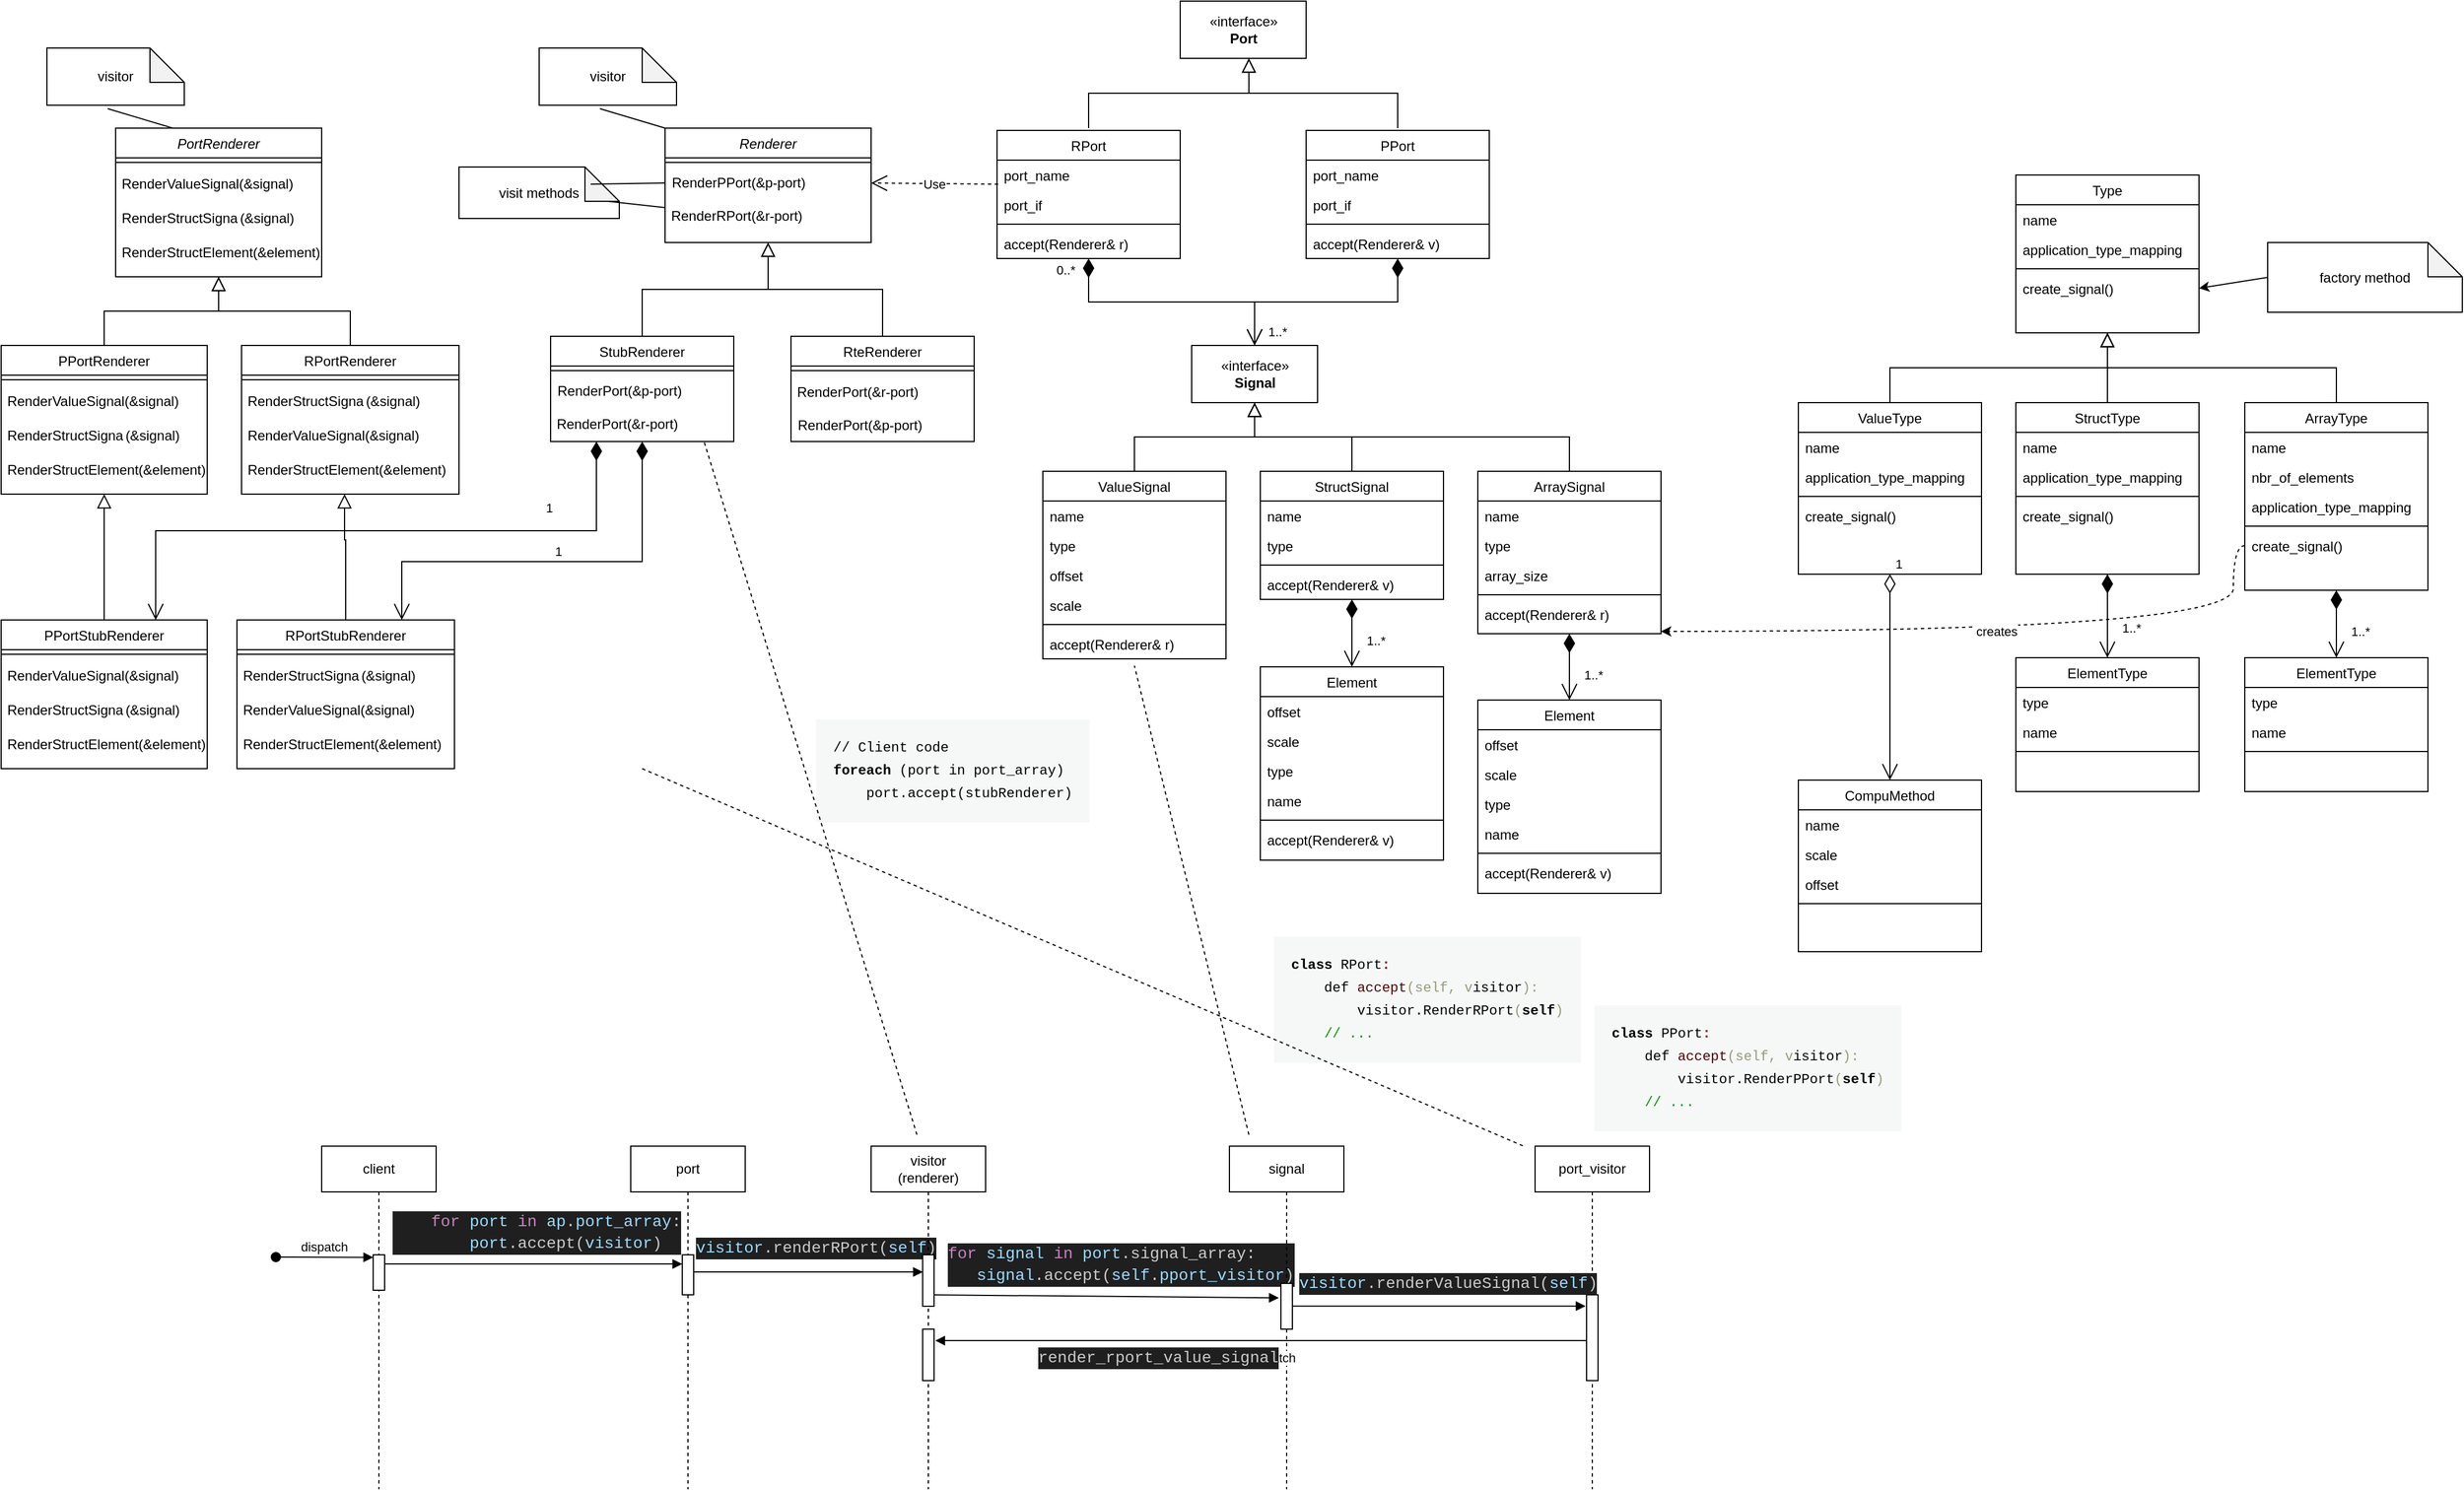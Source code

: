 <mxfile version="17.2.4" type="device" pages="2"><diagram id="C5RBs43oDa-KdzZeNtuy" name="Page-1"><mxGraphModel dx="2701" dy="929" grid="1" gridSize="10" guides="1" tooltips="1" connect="1" arrows="1" fold="1" page="1" pageScale="1" pageWidth="1169" pageHeight="827" math="0" shadow="0"><root><mxCell id="WIyWlLk6GJQsqaUBKTNV-0"/><mxCell id="WIyWlLk6GJQsqaUBKTNV-1" parent="WIyWlLk6GJQsqaUBKTNV-0"/><mxCell id="3WCWrm3DfPOdRsnAk-y8-20" value="dispatch" style="html=1;verticalAlign=bottom;startArrow=none;endArrow=block;startSize=8;rounded=0;entryX=-0.186;entryY=0.317;entryDx=0;entryDy=0;entryPerimeter=0;" edge="1" parent="WIyWlLk6GJQsqaUBKTNV-1" target="3WCWrm3DfPOdRsnAk-y8-19"><mxGeometry x="-0.034" y="13" relative="1" as="geometry"><mxPoint x="-310" y="1181" as="sourcePoint"/><mxPoint x="-10" y="1181" as="targetPoint"/><mxPoint as="offset"/></mxGeometry></mxCell><mxCell id="3WCWrm3DfPOdRsnAk-y8-14" value="dispatch" style="html=1;verticalAlign=bottom;startArrow=none;endArrow=block;startSize=8;rounded=0;" edge="1" parent="WIyWlLk6GJQsqaUBKTNV-1"><mxGeometry x="-0.034" y="13" relative="1" as="geometry"><mxPoint x="-520" y="1161" as="sourcePoint"/><mxPoint x="-314.75" y="1161" as="targetPoint"/><mxPoint as="offset"/></mxGeometry></mxCell><mxCell id="3WCWrm3DfPOdRsnAk-y8-4" value="dispatch" style="html=1;verticalAlign=bottom;startArrow=none;endArrow=block;startSize=8;rounded=0;" edge="1" parent="WIyWlLk6GJQsqaUBKTNV-1" target="3WCWrm3DfPOdRsnAk-y8-6"><mxGeometry x="-0.034" y="13" relative="1" as="geometry"><mxPoint x="-795.5" y="1154.03" as="sourcePoint"/><mxPoint x="-515" y="1154.03" as="targetPoint"/><mxPoint as="offset"/></mxGeometry></mxCell><mxCell id="zkfFHV4jXpPFQw0GAbJ--0" value="Renderer" style="swimlane;fontStyle=2;align=center;verticalAlign=top;childLayout=stackLayout;horizontal=1;startSize=26;horizontalStack=0;resizeParent=1;resizeLast=0;collapsible=1;marginBottom=0;rounded=0;shadow=0;strokeWidth=1;" parent="WIyWlLk6GJQsqaUBKTNV-1" vertex="1"><mxGeometry x="-540" y="161" width="180" height="100" as="geometry"><mxRectangle x="230" y="140" width="160" height="26" as="alternateBounds"/></mxGeometry></mxCell><mxCell id="zkfFHV4jXpPFQw0GAbJ--4" value="" style="line;html=1;strokeWidth=1;align=left;verticalAlign=middle;spacingTop=-1;spacingLeft=3;spacingRight=3;rotatable=0;labelPosition=right;points=[];portConstraint=eastwest;" parent="zkfFHV4jXpPFQw0GAbJ--0" vertex="1"><mxGeometry y="26" width="180" height="8" as="geometry"/></mxCell><mxCell id="zkfFHV4jXpPFQw0GAbJ--5" value="RenderPPort(&amp;p-port)" style="text;align=left;verticalAlign=top;spacingLeft=4;spacingRight=4;overflow=hidden;rotatable=0;points=[[0,0.5],[1,0.5]];portConstraint=eastwest;" parent="zkfFHV4jXpPFQw0GAbJ--0" vertex="1"><mxGeometry y="34" width="180" height="28" as="geometry"/></mxCell><mxCell id="8dY0tRHjVXAGe1kGgjkL-0" value="&amp;nbsp;RenderRPort(&amp;amp;r-port)" style="text;html=1;strokeColor=none;fillColor=none;align=left;verticalAlign=middle;whiteSpace=wrap;rounded=0;" parent="zkfFHV4jXpPFQw0GAbJ--0" vertex="1"><mxGeometry y="62" width="180" height="30" as="geometry"/></mxCell><mxCell id="zkfFHV4jXpPFQw0GAbJ--6" value="StubRenderer" style="swimlane;fontStyle=0;align=center;verticalAlign=top;childLayout=stackLayout;horizontal=1;startSize=26;horizontalStack=0;resizeParent=1;resizeLast=0;collapsible=1;marginBottom=0;rounded=0;shadow=0;strokeWidth=1;" parent="WIyWlLk6GJQsqaUBKTNV-1" vertex="1"><mxGeometry x="-640" y="343" width="160" height="92" as="geometry"><mxRectangle x="130" y="380" width="160" height="26" as="alternateBounds"/></mxGeometry></mxCell><mxCell id="zkfFHV4jXpPFQw0GAbJ--9" value="" style="line;html=1;strokeWidth=1;align=left;verticalAlign=middle;spacingTop=-1;spacingLeft=3;spacingRight=3;rotatable=0;labelPosition=right;points=[];portConstraint=eastwest;" parent="zkfFHV4jXpPFQw0GAbJ--6" vertex="1"><mxGeometry y="26" width="160" height="8" as="geometry"/></mxCell><mxCell id="8dY0tRHjVXAGe1kGgjkL-46" value="RenderPort(&amp;p-port)" style="text;align=left;verticalAlign=top;spacingLeft=4;spacingRight=4;overflow=hidden;rotatable=0;points=[[0,0.5],[1,0.5]];portConstraint=eastwest;" parent="zkfFHV4jXpPFQw0GAbJ--6" vertex="1"><mxGeometry y="34" width="160" height="28" as="geometry"/></mxCell><mxCell id="8dY0tRHjVXAGe1kGgjkL-47" value="&amp;nbsp;RenderPort(&amp;amp;r-port)" style="text;html=1;strokeColor=none;fillColor=none;align=left;verticalAlign=middle;whiteSpace=wrap;rounded=0;" parent="zkfFHV4jXpPFQw0GAbJ--6" vertex="1"><mxGeometry y="62" width="160" height="30" as="geometry"/></mxCell><mxCell id="zkfFHV4jXpPFQw0GAbJ--12" value="" style="endArrow=block;endSize=10;endFill=0;shadow=0;strokeWidth=1;rounded=0;edgeStyle=elbowEdgeStyle;elbow=vertical;" parent="WIyWlLk6GJQsqaUBKTNV-1" source="zkfFHV4jXpPFQw0GAbJ--6" target="zkfFHV4jXpPFQw0GAbJ--0" edge="1"><mxGeometry width="160" relative="1" as="geometry"><mxPoint x="-500" y="244" as="sourcePoint"/><mxPoint x="-500" y="244" as="targetPoint"/></mxGeometry></mxCell><mxCell id="zkfFHV4jXpPFQw0GAbJ--13" value="RteRenderer" style="swimlane;fontStyle=0;align=center;verticalAlign=top;childLayout=stackLayout;horizontal=1;startSize=26;horizontalStack=0;resizeParent=1;resizeLast=0;collapsible=1;marginBottom=0;rounded=0;shadow=0;strokeWidth=1;" parent="WIyWlLk6GJQsqaUBKTNV-1" vertex="1"><mxGeometry x="-430" y="343" width="160" height="92" as="geometry"><mxRectangle x="340" y="380" width="170" height="26" as="alternateBounds"/></mxGeometry></mxCell><mxCell id="zkfFHV4jXpPFQw0GAbJ--15" value="" style="line;html=1;strokeWidth=1;align=left;verticalAlign=middle;spacingTop=-1;spacingLeft=3;spacingRight=3;rotatable=0;labelPosition=right;points=[];portConstraint=eastwest;" parent="zkfFHV4jXpPFQw0GAbJ--13" vertex="1"><mxGeometry y="26" width="160" height="8" as="geometry"/></mxCell><mxCell id="8dY0tRHjVXAGe1kGgjkL-49" value="&amp;nbsp;RenderPort(&amp;amp;r-port)" style="text;html=1;strokeColor=none;fillColor=none;align=left;verticalAlign=middle;whiteSpace=wrap;rounded=0;" parent="zkfFHV4jXpPFQw0GAbJ--13" vertex="1"><mxGeometry y="34" width="160" height="30" as="geometry"/></mxCell><mxCell id="8dY0tRHjVXAGe1kGgjkL-48" value="RenderPort(&amp;p-port)" style="text;align=left;verticalAlign=top;spacingLeft=4;spacingRight=4;overflow=hidden;rotatable=0;points=[[0,0.5],[1,0.5]];portConstraint=eastwest;" parent="zkfFHV4jXpPFQw0GAbJ--13" vertex="1"><mxGeometry y="64" width="160" height="28" as="geometry"/></mxCell><mxCell id="zkfFHV4jXpPFQw0GAbJ--16" value="" style="endArrow=block;endSize=10;endFill=0;shadow=0;strokeWidth=1;rounded=0;edgeStyle=elbowEdgeStyle;elbow=vertical;" parent="WIyWlLk6GJQsqaUBKTNV-1" source="zkfFHV4jXpPFQw0GAbJ--13" target="zkfFHV4jXpPFQw0GAbJ--0" edge="1"><mxGeometry width="160" relative="1" as="geometry"><mxPoint x="-490" y="414" as="sourcePoint"/><mxPoint x="-390" y="312" as="targetPoint"/></mxGeometry></mxCell><mxCell id="8dY0tRHjVXAGe1kGgjkL-1" value="visitor" style="shape=note;whiteSpace=wrap;html=1;backgroundOutline=1;darkOpacity=0.05;" parent="WIyWlLk6GJQsqaUBKTNV-1" vertex="1"><mxGeometry x="-650" y="91" width="120" height="50" as="geometry"/></mxCell><mxCell id="8dY0tRHjVXAGe1kGgjkL-2" value="" style="endArrow=none;html=1;rounded=0;entryX=0.442;entryY=1.06;entryDx=0;entryDy=0;entryPerimeter=0;exitX=0;exitY=0;exitDx=0;exitDy=0;" parent="WIyWlLk6GJQsqaUBKTNV-1" source="zkfFHV4jXpPFQw0GAbJ--0" target="8dY0tRHjVXAGe1kGgjkL-1" edge="1"><mxGeometry width="50" height="50" relative="1" as="geometry"><mxPoint x="-310" y="411" as="sourcePoint"/><mxPoint x="-260" y="361" as="targetPoint"/></mxGeometry></mxCell><mxCell id="8dY0tRHjVXAGe1kGgjkL-8" value="visit methods" style="shape=note;whiteSpace=wrap;html=1;backgroundOutline=1;darkOpacity=0.05;align=center;" parent="WIyWlLk6GJQsqaUBKTNV-1" vertex="1"><mxGeometry x="-720" y="195" width="140" height="45" as="geometry"/></mxCell><mxCell id="8dY0tRHjVXAGe1kGgjkL-9" value="" style="endArrow=none;html=1;rounded=0;entryX=0;entryY=0;entryDx=115;entryDy=15;entryPerimeter=0;exitX=0;exitY=0.5;exitDx=0;exitDy=0;" parent="WIyWlLk6GJQsqaUBKTNV-1" source="zkfFHV4jXpPFQw0GAbJ--5" target="8dY0tRHjVXAGe1kGgjkL-8" edge="1"><mxGeometry width="50" height="50" relative="1" as="geometry"><mxPoint x="-560" y="281" as="sourcePoint"/><mxPoint x="-616.96" y="134" as="targetPoint"/></mxGeometry></mxCell><mxCell id="8dY0tRHjVXAGe1kGgjkL-10" value="" style="endArrow=none;html=1;rounded=0;entryX=0;entryY=0.25;entryDx=0;entryDy=0;exitX=0;exitY=0;exitDx=130;exitDy=30;exitPerimeter=0;" parent="WIyWlLk6GJQsqaUBKTNV-1" source="8dY0tRHjVXAGe1kGgjkL-8" target="8dY0tRHjVXAGe1kGgjkL-0" edge="1"><mxGeometry width="50" height="50" relative="1" as="geometry"><mxPoint x="-430" y="401" as="sourcePoint"/><mxPoint x="-380" y="351" as="targetPoint"/></mxGeometry></mxCell><mxCell id="8dY0tRHjVXAGe1kGgjkL-41" value="&lt;pre class=&quot;code cm-s-default CodeMirror&quot; lang=&quot;pseudocode&quot; style=&quot;box-sizing: border-box ; font-family: &amp;#34;menlo&amp;#34; , &amp;#34;fira code&amp;#34; , &amp;#34;monaco&amp;#34; , &amp;#34;consolas&amp;#34; , &amp;#34;courier new&amp;#34; , monospace ; font-size: 0.75rem ; margin-top: 0px ; margin-bottom: 1rem ; overflow: auto ; line-height: 1.25rem ; height: auto ; direction: ltr ; position: relative ; background: rgb(246 , 248 , 248) ; padding: 15px ; text-align: left ; font-style: normal ; letter-spacing: normal ; text-indent: 0px ; text-transform: none ; word-spacing: 0px&quot;&gt;&lt;span class=&quot;cm-keyword&quot; style=&quot;color: rgb(0 , 0 , 0) ; font-weight: 700 ; box-sizing: border-box&quot;&gt;class&lt;/span&gt; RPort&lt;span class=&quot;cm-def1&quot; style=&quot;color: rgb(153 , 0 , 0) ; font-weight: 700 ; box-sizing: border-box&quot;&gt;:&lt;/span&gt;&lt;br&gt;    def &lt;span class=&quot;cm-def3&quot; style=&quot;color: rgb(85 , 0 , 0) ; font-weight: 400 ; box-sizing: border-box&quot;&gt;accept&lt;/span&gt;&lt;span class=&quot;cm-bracket&quot; style=&quot;color: rgb(153 , 153 , 119) ; font-weight: 400 ; box-sizing: border-box&quot;&gt;(self, v&lt;/span&gt;&lt;span class=&quot;cm-variable&quot; style=&quot;color: rgb(0 , 0 , 0) ; font-weight: 400 ; box-sizing: border-box&quot;&gt;isitor&lt;/span&gt;&lt;span class=&quot;cm-bracket&quot; style=&quot;color: rgb(153 , 153 , 119) ; font-weight: 400 ; box-sizing: border-box&quot;&gt;):&lt;/span&gt;&lt;br&gt;        &lt;span class=&quot;cm-variable&quot; style=&quot;color: rgb(0 , 0 , 0) ; font-weight: 400 ; box-sizing: border-box&quot;&gt;visitor&lt;/span&gt;.RenderRPort&lt;span class=&quot;cm-bracket&quot; style=&quot;color: rgb(153 , 153 , 119) ; font-weight: 400 ; box-sizing: border-box&quot;&gt;(&lt;/span&gt;&lt;span class=&quot;cm-bracket&quot; style=&quot;box-sizing: border-box&quot;&gt;&lt;b&gt;self&lt;/b&gt;&lt;/span&gt;&lt;span class=&quot;cm-bracket&quot; style=&quot;color: rgb(153 , 153 , 119) ; font-weight: 400 ; box-sizing: border-box&quot;&gt;)&lt;/span&gt;&lt;br&gt;    &lt;span class=&quot;cm-comment&quot; style=&quot;color: rgb(0 , 153 , 0) ; font-weight: 400 ; box-sizing: border-box&quot;&gt;// ...&lt;/span&gt;&lt;/pre&gt;" style="text;whiteSpace=wrap;html=1;" parent="WIyWlLk6GJQsqaUBKTNV-1" vertex="1"><mxGeometry x="-10" y="861" width="260" height="160" as="geometry"/></mxCell><mxCell id="SlnNn4bfYAW2mifVhPHm-0" value="Use" style="endArrow=open;endSize=12;dashed=1;html=1;rounded=0;entryX=1;entryY=0.5;entryDx=0;entryDy=0;exitX=0.006;exitY=0.808;exitDx=0;exitDy=0;exitPerimeter=0;" parent="WIyWlLk6GJQsqaUBKTNV-1" source="VFuQLOB2kLjYVNAGtJbk-1" target="zkfFHV4jXpPFQw0GAbJ--5" edge="1"><mxGeometry width="160" relative="1" as="geometry"><mxPoint x="-84" y="207.988" as="sourcePoint"/><mxPoint x="-250" y="461" as="targetPoint"/></mxGeometry></mxCell><mxCell id="VFuQLOB2kLjYVNAGtJbk-0" value="RPort" style="swimlane;fontStyle=0;align=center;verticalAlign=top;childLayout=stackLayout;horizontal=1;startSize=26;horizontalStack=0;resizeParent=1;resizeLast=0;collapsible=1;marginBottom=0;rounded=0;shadow=0;strokeWidth=1;" parent="WIyWlLk6GJQsqaUBKTNV-1" vertex="1"><mxGeometry x="-250" y="163" width="160" height="112" as="geometry"><mxRectangle x="550" y="140" width="160" height="26" as="alternateBounds"/></mxGeometry></mxCell><mxCell id="VFuQLOB2kLjYVNAGtJbk-1" value="port_name" style="text;align=left;verticalAlign=top;spacingLeft=4;spacingRight=4;overflow=hidden;rotatable=0;points=[[0,0.5],[1,0.5]];portConstraint=eastwest;" parent="VFuQLOB2kLjYVNAGtJbk-0" vertex="1"><mxGeometry y="26" width="160" height="26" as="geometry"/></mxCell><mxCell id="VFuQLOB2kLjYVNAGtJbk-2" value="port_if" style="text;align=left;verticalAlign=top;spacingLeft=4;spacingRight=4;overflow=hidden;rotatable=0;points=[[0,0.5],[1,0.5]];portConstraint=eastwest;rounded=0;shadow=0;html=0;" parent="VFuQLOB2kLjYVNAGtJbk-0" vertex="1"><mxGeometry y="52" width="160" height="26" as="geometry"/></mxCell><mxCell id="VFuQLOB2kLjYVNAGtJbk-3" value="" style="line;html=1;strokeWidth=1;align=left;verticalAlign=middle;spacingTop=-1;spacingLeft=3;spacingRight=3;rotatable=0;labelPosition=right;points=[];portConstraint=eastwest;" parent="VFuQLOB2kLjYVNAGtJbk-0" vertex="1"><mxGeometry y="78" width="160" height="8" as="geometry"/></mxCell><mxCell id="VFuQLOB2kLjYVNAGtJbk-4" value="accept(Renderer&amp; r)" style="text;strokeColor=none;fillColor=none;align=left;verticalAlign=top;spacingLeft=4;spacingRight=4;overflow=hidden;rotatable=0;points=[[0,0.5],[1,0.5]];portConstraint=eastwest;" parent="VFuQLOB2kLjYVNAGtJbk-0" vertex="1"><mxGeometry y="86" width="160" height="26" as="geometry"/></mxCell><mxCell id="VFuQLOB2kLjYVNAGtJbk-5" value="PPort" style="swimlane;fontStyle=0;align=center;verticalAlign=top;childLayout=stackLayout;horizontal=1;startSize=26;horizontalStack=0;resizeParent=1;resizeLast=0;collapsible=1;marginBottom=0;rounded=0;shadow=0;strokeWidth=1;" parent="WIyWlLk6GJQsqaUBKTNV-1" vertex="1"><mxGeometry x="20" y="163" width="160" height="112" as="geometry"><mxRectangle x="550" y="140" width="160" height="26" as="alternateBounds"/></mxGeometry></mxCell><mxCell id="VFuQLOB2kLjYVNAGtJbk-6" value="port_name" style="text;align=left;verticalAlign=top;spacingLeft=4;spacingRight=4;overflow=hidden;rotatable=0;points=[[0,0.5],[1,0.5]];portConstraint=eastwest;" parent="VFuQLOB2kLjYVNAGtJbk-5" vertex="1"><mxGeometry y="26" width="160" height="26" as="geometry"/></mxCell><mxCell id="VFuQLOB2kLjYVNAGtJbk-7" value="port_if" style="text;align=left;verticalAlign=top;spacingLeft=4;spacingRight=4;overflow=hidden;rotatable=0;points=[[0,0.5],[1,0.5]];portConstraint=eastwest;rounded=0;shadow=0;html=0;" parent="VFuQLOB2kLjYVNAGtJbk-5" vertex="1"><mxGeometry y="52" width="160" height="26" as="geometry"/></mxCell><mxCell id="VFuQLOB2kLjYVNAGtJbk-8" value="" style="line;html=1;strokeWidth=1;align=left;verticalAlign=middle;spacingTop=-1;spacingLeft=3;spacingRight=3;rotatable=0;labelPosition=right;points=[];portConstraint=eastwest;" parent="VFuQLOB2kLjYVNAGtJbk-5" vertex="1"><mxGeometry y="78" width="160" height="8" as="geometry"/></mxCell><mxCell id="VFuQLOB2kLjYVNAGtJbk-9" value="accept(Renderer&amp; v)" style="text;strokeColor=none;fillColor=none;align=left;verticalAlign=top;spacingLeft=4;spacingRight=4;overflow=hidden;rotatable=0;points=[[0,0.5],[1,0.5]];portConstraint=eastwest;" parent="VFuQLOB2kLjYVNAGtJbk-5" vertex="1"><mxGeometry y="86" width="160" height="26" as="geometry"/></mxCell><mxCell id="VFuQLOB2kLjYVNAGtJbk-10" value="" style="endArrow=block;endSize=10;endFill=0;shadow=0;strokeWidth=1;rounded=0;edgeStyle=elbowEdgeStyle;elbow=vertical;" parent="WIyWlLk6GJQsqaUBKTNV-1" edge="1"><mxGeometry width="160" relative="1" as="geometry"><mxPoint x="-170" y="161" as="sourcePoint"/><mxPoint x="-30" y="100" as="targetPoint"/></mxGeometry></mxCell><mxCell id="VFuQLOB2kLjYVNAGtJbk-11" value="" style="endArrow=block;endSize=10;endFill=0;shadow=0;strokeWidth=1;rounded=0;edgeStyle=elbowEdgeStyle;elbow=vertical;" parent="WIyWlLk6GJQsqaUBKTNV-1" edge="1"><mxGeometry width="160" relative="1" as="geometry"><mxPoint x="100" y="161" as="sourcePoint"/><mxPoint x="-30" y="100" as="targetPoint"/></mxGeometry></mxCell><mxCell id="VFuQLOB2kLjYVNAGtJbk-12" value="ValueSignal" style="swimlane;fontStyle=0;align=center;verticalAlign=top;childLayout=stackLayout;horizontal=1;startSize=26;horizontalStack=0;resizeParent=1;resizeLast=0;collapsible=1;marginBottom=0;rounded=0;shadow=0;strokeWidth=1;" parent="WIyWlLk6GJQsqaUBKTNV-1" vertex="1"><mxGeometry x="-210" y="461" width="160" height="164" as="geometry"><mxRectangle x="550" y="140" width="160" height="26" as="alternateBounds"/></mxGeometry></mxCell><mxCell id="VFuQLOB2kLjYVNAGtJbk-13" value="name" style="text;align=left;verticalAlign=top;spacingLeft=4;spacingRight=4;overflow=hidden;rotatable=0;points=[[0,0.5],[1,0.5]];portConstraint=eastwest;rounded=0;shadow=0;html=0;" parent="VFuQLOB2kLjYVNAGtJbk-12" vertex="1"><mxGeometry y="26" width="160" height="26" as="geometry"/></mxCell><mxCell id="VFuQLOB2kLjYVNAGtJbk-14" value="type" style="text;align=left;verticalAlign=top;spacingLeft=4;spacingRight=4;overflow=hidden;rotatable=0;points=[[0,0.5],[1,0.5]];portConstraint=eastwest;rounded=0;shadow=0;html=0;" parent="VFuQLOB2kLjYVNAGtJbk-12" vertex="1"><mxGeometry y="52" width="160" height="26" as="geometry"/></mxCell><mxCell id="VFuQLOB2kLjYVNAGtJbk-15" value="offset" style="text;strokeColor=none;fillColor=none;align=left;verticalAlign=top;spacingLeft=4;spacingRight=4;overflow=hidden;rotatable=0;points=[[0,0.5],[1,0.5]];portConstraint=eastwest;" parent="VFuQLOB2kLjYVNAGtJbk-12" vertex="1"><mxGeometry y="78" width="160" height="26" as="geometry"/></mxCell><mxCell id="VFuQLOB2kLjYVNAGtJbk-16" value="scale" style="text;align=left;verticalAlign=top;spacingLeft=4;spacingRight=4;overflow=hidden;rotatable=0;points=[[0,0.5],[1,0.5]];portConstraint=eastwest;rounded=0;shadow=0;html=0;" parent="VFuQLOB2kLjYVNAGtJbk-12" vertex="1"><mxGeometry y="104" width="160" height="26" as="geometry"/></mxCell><mxCell id="VFuQLOB2kLjYVNAGtJbk-17" value="" style="line;html=1;strokeWidth=1;align=left;verticalAlign=middle;spacingTop=-1;spacingLeft=3;spacingRight=3;rotatable=0;labelPosition=right;points=[];portConstraint=eastwest;" parent="VFuQLOB2kLjYVNAGtJbk-12" vertex="1"><mxGeometry y="130" width="160" height="8" as="geometry"/></mxCell><mxCell id="VFuQLOB2kLjYVNAGtJbk-18" value="accept(Renderer&amp; r)" style="text;strokeColor=none;fillColor=none;align=left;verticalAlign=top;spacingLeft=4;spacingRight=4;overflow=hidden;rotatable=0;points=[[0,0.5],[1,0.5]];portConstraint=eastwest;" parent="VFuQLOB2kLjYVNAGtJbk-12" vertex="1"><mxGeometry y="138" width="160" height="26" as="geometry"/></mxCell><mxCell id="VFuQLOB2kLjYVNAGtJbk-19" value="StructSignal" style="swimlane;fontStyle=0;align=center;verticalAlign=top;childLayout=stackLayout;horizontal=1;startSize=26;horizontalStack=0;resizeParent=1;resizeLast=0;collapsible=1;marginBottom=0;rounded=0;shadow=0;strokeWidth=1;" parent="WIyWlLk6GJQsqaUBKTNV-1" vertex="1"><mxGeometry x="-20" y="461" width="160" height="112" as="geometry"><mxRectangle x="550" y="140" width="160" height="26" as="alternateBounds"/></mxGeometry></mxCell><mxCell id="VFuQLOB2kLjYVNAGtJbk-20" value="name" style="text;align=left;verticalAlign=top;spacingLeft=4;spacingRight=4;overflow=hidden;rotatable=0;points=[[0,0.5],[1,0.5]];portConstraint=eastwest;rounded=0;shadow=0;html=0;" parent="VFuQLOB2kLjYVNAGtJbk-19" vertex="1"><mxGeometry y="26" width="160" height="26" as="geometry"/></mxCell><mxCell id="VFuQLOB2kLjYVNAGtJbk-21" value="type" style="text;align=left;verticalAlign=top;spacingLeft=4;spacingRight=4;overflow=hidden;rotatable=0;points=[[0,0.5],[1,0.5]];portConstraint=eastwest;rounded=0;shadow=0;html=0;" parent="VFuQLOB2kLjYVNAGtJbk-19" vertex="1"><mxGeometry y="52" width="160" height="26" as="geometry"/></mxCell><mxCell id="VFuQLOB2kLjYVNAGtJbk-22" value="" style="line;html=1;strokeWidth=1;align=left;verticalAlign=middle;spacingTop=-1;spacingLeft=3;spacingRight=3;rotatable=0;labelPosition=right;points=[];portConstraint=eastwest;" parent="VFuQLOB2kLjYVNAGtJbk-19" vertex="1"><mxGeometry y="78" width="160" height="8" as="geometry"/></mxCell><mxCell id="VFuQLOB2kLjYVNAGtJbk-23" value="accept(Renderer&amp; v)" style="text;strokeColor=none;fillColor=none;align=left;verticalAlign=top;spacingLeft=4;spacingRight=4;overflow=hidden;rotatable=0;points=[[0,0.5],[1,0.5]];portConstraint=eastwest;" parent="VFuQLOB2kLjYVNAGtJbk-19" vertex="1"><mxGeometry y="86" width="160" height="26" as="geometry"/></mxCell><mxCell id="VFuQLOB2kLjYVNAGtJbk-24" value="" style="endArrow=block;endSize=10;endFill=0;shadow=0;strokeWidth=1;rounded=0;edgeStyle=elbowEdgeStyle;elbow=vertical;entryX=0.5;entryY=1;entryDx=0;entryDy=0;" parent="WIyWlLk6GJQsqaUBKTNV-1" source="VFuQLOB2kLjYVNAGtJbk-12" target="VFuQLOB2kLjYVNAGtJbk-35" edge="1"><mxGeometry width="160" relative="1" as="geometry"><mxPoint x="-135" y="585" as="sourcePoint"/><mxPoint x="-30" y="445" as="targetPoint"/></mxGeometry></mxCell><mxCell id="VFuQLOB2kLjYVNAGtJbk-25" value="" style="endArrow=block;endSize=10;endFill=0;shadow=0;strokeWidth=1;rounded=0;edgeStyle=elbowEdgeStyle;elbow=vertical;exitX=0.5;exitY=0;exitDx=0;exitDy=0;entryX=0.5;entryY=1;entryDx=0;entryDy=0;" parent="WIyWlLk6GJQsqaUBKTNV-1" source="VFuQLOB2kLjYVNAGtJbk-19" target="VFuQLOB2kLjYVNAGtJbk-35" edge="1"><mxGeometry width="160" relative="1" as="geometry"><mxPoint x="75" y="585" as="sourcePoint"/><mxPoint x="-30" y="445" as="targetPoint"/></mxGeometry></mxCell><mxCell id="VFuQLOB2kLjYVNAGtJbk-26" value="Element" style="swimlane;fontStyle=0;align=center;verticalAlign=top;childLayout=stackLayout;horizontal=1;startSize=26;horizontalStack=0;resizeParent=1;resizeLast=0;collapsible=1;marginBottom=0;rounded=0;shadow=0;strokeWidth=1;" parent="WIyWlLk6GJQsqaUBKTNV-1" vertex="1"><mxGeometry x="-20" y="632" width="160" height="169" as="geometry"><mxRectangle x="550" y="140" width="160" height="26" as="alternateBounds"/></mxGeometry></mxCell><mxCell id="VFuQLOB2kLjYVNAGtJbk-27" value="offset" style="text;strokeColor=none;fillColor=none;align=left;verticalAlign=top;spacingLeft=4;spacingRight=4;overflow=hidden;rotatable=0;points=[[0,0.5],[1,0.5]];portConstraint=eastwest;" parent="VFuQLOB2kLjYVNAGtJbk-26" vertex="1"><mxGeometry y="26" width="160" height="26" as="geometry"/></mxCell><mxCell id="VFuQLOB2kLjYVNAGtJbk-28" value="scale" style="text;align=left;verticalAlign=top;spacingLeft=4;spacingRight=4;overflow=hidden;rotatable=0;points=[[0,0.5],[1,0.5]];portConstraint=eastwest;rounded=0;shadow=0;html=0;" parent="VFuQLOB2kLjYVNAGtJbk-26" vertex="1"><mxGeometry y="52" width="160" height="26" as="geometry"/></mxCell><mxCell id="VFuQLOB2kLjYVNAGtJbk-29" value="type" style="text;align=left;verticalAlign=top;spacingLeft=4;spacingRight=4;overflow=hidden;rotatable=0;points=[[0,0.5],[1,0.5]];portConstraint=eastwest;rounded=0;shadow=0;html=0;" parent="VFuQLOB2kLjYVNAGtJbk-26" vertex="1"><mxGeometry y="78" width="160" height="26" as="geometry"/></mxCell><mxCell id="VFuQLOB2kLjYVNAGtJbk-30" value="name" style="text;align=left;verticalAlign=top;spacingLeft=4;spacingRight=4;overflow=hidden;rotatable=0;points=[[0,0.5],[1,0.5]];portConstraint=eastwest;rounded=0;shadow=0;html=0;" parent="VFuQLOB2kLjYVNAGtJbk-26" vertex="1"><mxGeometry y="104" width="160" height="26" as="geometry"/></mxCell><mxCell id="VFuQLOB2kLjYVNAGtJbk-31" value="" style="line;html=1;strokeWidth=1;align=left;verticalAlign=middle;spacingTop=-1;spacingLeft=3;spacingRight=3;rotatable=0;labelPosition=right;points=[];portConstraint=eastwest;" parent="VFuQLOB2kLjYVNAGtJbk-26" vertex="1"><mxGeometry y="130" width="160" height="8" as="geometry"/></mxCell><mxCell id="VFuQLOB2kLjYVNAGtJbk-32" value="accept(Renderer&amp; v)" style="text;strokeColor=none;fillColor=none;align=left;verticalAlign=top;spacingLeft=4;spacingRight=4;overflow=hidden;rotatable=0;points=[[0,0.5],[1,0.5]];portConstraint=eastwest;" parent="VFuQLOB2kLjYVNAGtJbk-26" vertex="1"><mxGeometry y="138" width="160" height="26" as="geometry"/></mxCell><mxCell id="VFuQLOB2kLjYVNAGtJbk-33" value="1..*" style="endArrow=open;html=1;endSize=12;startArrow=diamondThin;startSize=14;startFill=1;edgeStyle=orthogonalEdgeStyle;align=left;verticalAlign=bottom;rounded=0;exitX=0.5;exitY=1;exitDx=0;exitDy=0;entryX=0.5;entryY=0;entryDx=0;entryDy=0;" parent="WIyWlLk6GJQsqaUBKTNV-1" source="VFuQLOB2kLjYVNAGtJbk-5" target="VFuQLOB2kLjYVNAGtJbk-35" edge="1"><mxGeometry x="0.964" y="10" relative="1" as="geometry"><mxPoint x="170" y="441" as="sourcePoint"/><mxPoint x="-30" y="325" as="targetPoint"/><mxPoint as="offset"/></mxGeometry></mxCell><mxCell id="VFuQLOB2kLjYVNAGtJbk-34" value="0..*" style="endArrow=open;html=1;endSize=12;startArrow=diamondThin;startSize=14;startFill=1;edgeStyle=orthogonalEdgeStyle;align=left;verticalAlign=bottom;rounded=0;exitX=0.5;exitY=1;exitDx=0;exitDy=0;entryX=0.5;entryY=0;entryDx=0;entryDy=0;" parent="WIyWlLk6GJQsqaUBKTNV-1" source="VFuQLOB2kLjYVNAGtJbk-0" target="VFuQLOB2kLjYVNAGtJbk-35" edge="1"><mxGeometry x="-0.829" y="-30" relative="1" as="geometry"><mxPoint x="110" y="241" as="sourcePoint"/><mxPoint x="-30" y="325" as="targetPoint"/><mxPoint as="offset"/></mxGeometry></mxCell><mxCell id="VFuQLOB2kLjYVNAGtJbk-35" value="«interface»&lt;br&gt;&lt;b&gt;Signal&lt;/b&gt;" style="html=1;" parent="WIyWlLk6GJQsqaUBKTNV-1" vertex="1"><mxGeometry x="-80" y="351" width="110" height="50" as="geometry"/></mxCell><mxCell id="VFuQLOB2kLjYVNAGtJbk-36" value="1..*" style="endArrow=open;html=1;endSize=12;startArrow=diamondThin;startSize=14;startFill=1;edgeStyle=orthogonalEdgeStyle;align=left;verticalAlign=bottom;rounded=0;" parent="WIyWlLk6GJQsqaUBKTNV-1" source="VFuQLOB2kLjYVNAGtJbk-19" target="VFuQLOB2kLjYVNAGtJbk-26" edge="1"><mxGeometry x="0.527" y="11" relative="1" as="geometry"><mxPoint x="110" y="285" as="sourcePoint"/><mxPoint x="-15" y="361" as="targetPoint"/><mxPoint as="offset"/></mxGeometry></mxCell><mxCell id="VFuQLOB2kLjYVNAGtJbk-37" value="«interface»&lt;br&gt;&lt;b&gt;Port&lt;/b&gt;" style="html=1;" parent="WIyWlLk6GJQsqaUBKTNV-1" vertex="1"><mxGeometry x="-90" y="50" width="110" height="50" as="geometry"/></mxCell><mxCell id="Hf_aouWbUmA9w03UEmvE-3" value="PortRenderer" style="swimlane;fontStyle=2;align=center;verticalAlign=top;childLayout=stackLayout;horizontal=1;startSize=26;horizontalStack=0;resizeParent=1;resizeLast=0;collapsible=1;marginBottom=0;rounded=0;shadow=0;strokeWidth=1;" parent="WIyWlLk6GJQsqaUBKTNV-1" vertex="1"><mxGeometry x="-1020" y="161" width="180" height="130" as="geometry"><mxRectangle x="230" y="140" width="160" height="26" as="alternateBounds"/></mxGeometry></mxCell><mxCell id="Hf_aouWbUmA9w03UEmvE-4" value="" style="line;html=1;strokeWidth=1;align=left;verticalAlign=middle;spacingTop=-1;spacingLeft=3;spacingRight=3;rotatable=0;labelPosition=right;points=[];portConstraint=eastwest;" parent="Hf_aouWbUmA9w03UEmvE-3" vertex="1"><mxGeometry y="26" width="180" height="8" as="geometry"/></mxCell><mxCell id="Hf_aouWbUmA9w03UEmvE-7" value="&amp;nbsp;RenderValueSignal(&amp;amp;signal)" style="text;html=1;strokeColor=none;fillColor=none;align=left;verticalAlign=middle;whiteSpace=wrap;rounded=0;" parent="Hf_aouWbUmA9w03UEmvE-3" vertex="1"><mxGeometry y="34" width="180" height="30" as="geometry"/></mxCell><mxCell id="Hf_aouWbUmA9w03UEmvE-8" value="&amp;nbsp;RenderStructSigna&lt;span style=&quot;white-space: pre&quot;&gt;&#9;&lt;/span&gt;(&amp;amp;signal)" style="text;html=1;strokeColor=none;fillColor=none;align=left;verticalAlign=middle;whiteSpace=wrap;rounded=0;" parent="Hf_aouWbUmA9w03UEmvE-3" vertex="1"><mxGeometry y="64" width="180" height="30" as="geometry"/></mxCell><mxCell id="Hf_aouWbUmA9w03UEmvE-9" value="&amp;nbsp;RenderStructElement(&amp;amp;element)" style="text;html=1;strokeColor=none;fillColor=none;align=left;verticalAlign=middle;whiteSpace=wrap;rounded=0;" parent="Hf_aouWbUmA9w03UEmvE-3" vertex="1"><mxGeometry y="94" width="180" height="30" as="geometry"/></mxCell><mxCell id="Hf_aouWbUmA9w03UEmvE-10" value="PPortRenderer" style="swimlane;fontStyle=0;align=center;verticalAlign=top;childLayout=stackLayout;horizontal=1;startSize=26;horizontalStack=0;resizeParent=1;resizeLast=0;collapsible=1;marginBottom=0;rounded=0;shadow=0;strokeWidth=1;" parent="WIyWlLk6GJQsqaUBKTNV-1" vertex="1"><mxGeometry x="-1120" y="351" width="180" height="130" as="geometry"><mxRectangle x="130" y="380" width="160" height="26" as="alternateBounds"/></mxGeometry></mxCell><mxCell id="Hf_aouWbUmA9w03UEmvE-11" value="" style="line;html=1;strokeWidth=1;align=left;verticalAlign=middle;spacingTop=-1;spacingLeft=3;spacingRight=3;rotatable=0;labelPosition=right;points=[];portConstraint=eastwest;" parent="Hf_aouWbUmA9w03UEmvE-10" vertex="1"><mxGeometry y="26" width="180" height="8" as="geometry"/></mxCell><mxCell id="hVCxrI_RM_V_JaC-kmZj-0" value="&amp;nbsp;RenderValueSignal(&amp;amp;signal)" style="text;html=1;strokeColor=none;fillColor=none;align=left;verticalAlign=middle;whiteSpace=wrap;rounded=0;" parent="Hf_aouWbUmA9w03UEmvE-10" vertex="1"><mxGeometry y="34" width="180" height="30" as="geometry"/></mxCell><mxCell id="hVCxrI_RM_V_JaC-kmZj-1" value="&amp;nbsp;RenderStructSigna&lt;span style=&quot;white-space: pre&quot;&gt;&#9;&lt;/span&gt;(&amp;amp;signal)" style="text;html=1;strokeColor=none;fillColor=none;align=left;verticalAlign=middle;whiteSpace=wrap;rounded=0;" parent="Hf_aouWbUmA9w03UEmvE-10" vertex="1"><mxGeometry y="64" width="180" height="30" as="geometry"/></mxCell><mxCell id="hVCxrI_RM_V_JaC-kmZj-2" value="&amp;nbsp;RenderStructElement(&amp;amp;element)" style="text;html=1;strokeColor=none;fillColor=none;align=left;verticalAlign=middle;whiteSpace=wrap;rounded=0;" parent="Hf_aouWbUmA9w03UEmvE-10" vertex="1"><mxGeometry y="94" width="180" height="30" as="geometry"/></mxCell><mxCell id="Hf_aouWbUmA9w03UEmvE-14" value="" style="endArrow=block;endSize=10;endFill=0;shadow=0;strokeWidth=1;rounded=0;edgeStyle=elbowEdgeStyle;elbow=vertical;" parent="WIyWlLk6GJQsqaUBKTNV-1" source="Hf_aouWbUmA9w03UEmvE-10" target="Hf_aouWbUmA9w03UEmvE-3" edge="1"><mxGeometry width="160" relative="1" as="geometry"><mxPoint x="-980" y="244" as="sourcePoint"/><mxPoint x="-980" y="244" as="targetPoint"/></mxGeometry></mxCell><mxCell id="Hf_aouWbUmA9w03UEmvE-15" value="RPortRenderer" style="swimlane;fontStyle=0;align=center;verticalAlign=top;childLayout=stackLayout;horizontal=1;startSize=26;horizontalStack=0;resizeParent=1;resizeLast=0;collapsible=1;marginBottom=0;rounded=0;shadow=0;strokeWidth=1;" parent="WIyWlLk6GJQsqaUBKTNV-1" vertex="1"><mxGeometry x="-910" y="351" width="190" height="130" as="geometry"><mxRectangle x="340" y="380" width="170" height="26" as="alternateBounds"/></mxGeometry></mxCell><mxCell id="Hf_aouWbUmA9w03UEmvE-16" value="" style="line;html=1;strokeWidth=1;align=left;verticalAlign=middle;spacingTop=-1;spacingLeft=3;spacingRight=3;rotatable=0;labelPosition=right;points=[];portConstraint=eastwest;" parent="Hf_aouWbUmA9w03UEmvE-15" vertex="1"><mxGeometry y="26" width="190" height="8" as="geometry"/></mxCell><mxCell id="hVCxrI_RM_V_JaC-kmZj-3" value="&amp;nbsp;RenderStructSigna&lt;span style=&quot;white-space: pre&quot;&gt;&#9;&lt;/span&gt;(&amp;amp;signal)" style="text;html=1;strokeColor=none;fillColor=none;align=left;verticalAlign=middle;whiteSpace=wrap;rounded=0;" parent="Hf_aouWbUmA9w03UEmvE-15" vertex="1"><mxGeometry y="34" width="190" height="30" as="geometry"/></mxCell><mxCell id="hVCxrI_RM_V_JaC-kmZj-4" value="&amp;nbsp;RenderValueSignal(&amp;amp;signal)" style="text;html=1;strokeColor=none;fillColor=none;align=left;verticalAlign=middle;whiteSpace=wrap;rounded=0;" parent="Hf_aouWbUmA9w03UEmvE-15" vertex="1"><mxGeometry y="64" width="190" height="30" as="geometry"/></mxCell><mxCell id="hVCxrI_RM_V_JaC-kmZj-5" value="&amp;nbsp;RenderStructElement(&amp;amp;element)" style="text;html=1;strokeColor=none;fillColor=none;align=left;verticalAlign=middle;whiteSpace=wrap;rounded=0;" parent="Hf_aouWbUmA9w03UEmvE-15" vertex="1"><mxGeometry y="94" width="190" height="30" as="geometry"/></mxCell><mxCell id="Hf_aouWbUmA9w03UEmvE-19" value="" style="endArrow=block;endSize=10;endFill=0;shadow=0;strokeWidth=1;rounded=0;edgeStyle=elbowEdgeStyle;elbow=vertical;" parent="WIyWlLk6GJQsqaUBKTNV-1" source="Hf_aouWbUmA9w03UEmvE-15" target="Hf_aouWbUmA9w03UEmvE-3" edge="1"><mxGeometry width="160" relative="1" as="geometry"><mxPoint x="-970" y="414" as="sourcePoint"/><mxPoint x="-870" y="312" as="targetPoint"/></mxGeometry></mxCell><mxCell id="hVCxrI_RM_V_JaC-kmZj-8" value="visitor" style="shape=note;whiteSpace=wrap;html=1;backgroundOutline=1;darkOpacity=0.05;" parent="WIyWlLk6GJQsqaUBKTNV-1" vertex="1"><mxGeometry x="-1080" y="91" width="120" height="50" as="geometry"/></mxCell><mxCell id="hVCxrI_RM_V_JaC-kmZj-9" value="" style="endArrow=none;html=1;rounded=0;entryX=0.442;entryY=1.06;entryDx=0;entryDy=0;entryPerimeter=0;exitX=0;exitY=0;exitDx=0;exitDy=0;" parent="WIyWlLk6GJQsqaUBKTNV-1" target="hVCxrI_RM_V_JaC-kmZj-8" edge="1"><mxGeometry width="50" height="50" relative="1" as="geometry"><mxPoint x="-970" y="161" as="sourcePoint"/><mxPoint x="-690" y="361" as="targetPoint"/></mxGeometry></mxCell><mxCell id="hVCxrI_RM_V_JaC-kmZj-11" value="RPortStubRenderer" style="swimlane;fontStyle=0;align=center;verticalAlign=top;childLayout=stackLayout;horizontal=1;startSize=26;horizontalStack=0;resizeParent=1;resizeLast=0;collapsible=1;marginBottom=0;rounded=0;shadow=0;strokeWidth=1;" parent="WIyWlLk6GJQsqaUBKTNV-1" vertex="1"><mxGeometry x="-914" y="591" width="190" height="130" as="geometry"><mxRectangle x="340" y="380" width="170" height="26" as="alternateBounds"/></mxGeometry></mxCell><mxCell id="hVCxrI_RM_V_JaC-kmZj-12" value="" style="line;html=1;strokeWidth=1;align=left;verticalAlign=middle;spacingTop=-1;spacingLeft=3;spacingRight=3;rotatable=0;labelPosition=right;points=[];portConstraint=eastwest;" parent="hVCxrI_RM_V_JaC-kmZj-11" vertex="1"><mxGeometry y="26" width="190" height="8" as="geometry"/></mxCell><mxCell id="hVCxrI_RM_V_JaC-kmZj-13" value="&amp;nbsp;RenderStructSigna&lt;span style=&quot;white-space: pre&quot;&gt;&#9;&lt;/span&gt;(&amp;amp;signal)" style="text;html=1;strokeColor=none;fillColor=none;align=left;verticalAlign=middle;whiteSpace=wrap;rounded=0;" parent="hVCxrI_RM_V_JaC-kmZj-11" vertex="1"><mxGeometry y="34" width="190" height="30" as="geometry"/></mxCell><mxCell id="hVCxrI_RM_V_JaC-kmZj-14" value="&amp;nbsp;RenderValueSignal(&amp;amp;signal)" style="text;html=1;strokeColor=none;fillColor=none;align=left;verticalAlign=middle;whiteSpace=wrap;rounded=0;" parent="hVCxrI_RM_V_JaC-kmZj-11" vertex="1"><mxGeometry y="64" width="190" height="30" as="geometry"/></mxCell><mxCell id="hVCxrI_RM_V_JaC-kmZj-15" value="&amp;nbsp;RenderStructElement(&amp;amp;element)" style="text;html=1;strokeColor=none;fillColor=none;align=left;verticalAlign=middle;whiteSpace=wrap;rounded=0;" parent="hVCxrI_RM_V_JaC-kmZj-11" vertex="1"><mxGeometry y="94" width="190" height="30" as="geometry"/></mxCell><mxCell id="hVCxrI_RM_V_JaC-kmZj-16" value="PPortStubRenderer" style="swimlane;fontStyle=0;align=center;verticalAlign=top;childLayout=stackLayout;horizontal=1;startSize=26;horizontalStack=0;resizeParent=1;resizeLast=0;collapsible=1;marginBottom=0;rounded=0;shadow=0;strokeWidth=1;" parent="WIyWlLk6GJQsqaUBKTNV-1" vertex="1"><mxGeometry x="-1120" y="591" width="180" height="130" as="geometry"><mxRectangle x="130" y="380" width="160" height="26" as="alternateBounds"/></mxGeometry></mxCell><mxCell id="hVCxrI_RM_V_JaC-kmZj-17" value="" style="line;html=1;strokeWidth=1;align=left;verticalAlign=middle;spacingTop=-1;spacingLeft=3;spacingRight=3;rotatable=0;labelPosition=right;points=[];portConstraint=eastwest;" parent="hVCxrI_RM_V_JaC-kmZj-16" vertex="1"><mxGeometry y="26" width="180" height="8" as="geometry"/></mxCell><mxCell id="hVCxrI_RM_V_JaC-kmZj-18" value="&amp;nbsp;RenderValueSignal(&amp;amp;signal)" style="text;html=1;strokeColor=none;fillColor=none;align=left;verticalAlign=middle;whiteSpace=wrap;rounded=0;" parent="hVCxrI_RM_V_JaC-kmZj-16" vertex="1"><mxGeometry y="34" width="180" height="30" as="geometry"/></mxCell><mxCell id="hVCxrI_RM_V_JaC-kmZj-19" value="&amp;nbsp;RenderStructSigna&lt;span style=&quot;white-space: pre&quot;&gt;&#9;&lt;/span&gt;(&amp;amp;signal)" style="text;html=1;strokeColor=none;fillColor=none;align=left;verticalAlign=middle;whiteSpace=wrap;rounded=0;" parent="hVCxrI_RM_V_JaC-kmZj-16" vertex="1"><mxGeometry y="64" width="180" height="30" as="geometry"/></mxCell><mxCell id="hVCxrI_RM_V_JaC-kmZj-20" value="&amp;nbsp;RenderStructElement(&amp;amp;element)" style="text;html=1;strokeColor=none;fillColor=none;align=left;verticalAlign=middle;whiteSpace=wrap;rounded=0;" parent="hVCxrI_RM_V_JaC-kmZj-16" vertex="1"><mxGeometry y="94" width="180" height="30" as="geometry"/></mxCell><mxCell id="hVCxrI_RM_V_JaC-kmZj-21" value="" style="endArrow=block;endSize=10;endFill=0;shadow=0;strokeWidth=1;rounded=0;edgeStyle=elbowEdgeStyle;elbow=vertical;exitX=0.5;exitY=0;exitDx=0;exitDy=0;" parent="WIyWlLk6GJQsqaUBKTNV-1" source="hVCxrI_RM_V_JaC-kmZj-11" edge="1"><mxGeometry width="160" relative="1" as="geometry"><mxPoint x="-705" y="541" as="sourcePoint"/><mxPoint x="-820" y="481" as="targetPoint"/><Array as="points"><mxPoint x="-740" y="521"/></Array></mxGeometry></mxCell><mxCell id="hVCxrI_RM_V_JaC-kmZj-22" value="" style="endArrow=block;endSize=10;endFill=0;shadow=0;strokeWidth=1;rounded=0;edgeStyle=elbowEdgeStyle;elbow=vertical;exitX=0.5;exitY=0;exitDx=0;exitDy=0;" parent="WIyWlLk6GJQsqaUBKTNV-1" source="hVCxrI_RM_V_JaC-kmZj-16" edge="1"><mxGeometry width="160" relative="1" as="geometry"><mxPoint x="-915" y="541" as="sourcePoint"/><mxPoint x="-1030" y="481" as="targetPoint"/><Array as="points"><mxPoint x="-890" y="531"/></Array></mxGeometry></mxCell><mxCell id="hVCxrI_RM_V_JaC-kmZj-23" value="1" style="endArrow=open;html=1;endSize=12;startArrow=diamondThin;startSize=14;startFill=1;edgeStyle=orthogonalEdgeStyle;align=left;verticalAlign=bottom;rounded=0;exitX=0.25;exitY=1;exitDx=0;exitDy=0;entryX=0.75;entryY=0;entryDx=0;entryDy=0;" parent="WIyWlLk6GJQsqaUBKTNV-1" source="8dY0tRHjVXAGe1kGgjkL-47" target="hVCxrI_RM_V_JaC-kmZj-16" edge="1"><mxGeometry x="-0.539" y="-11" relative="1" as="geometry"><mxPoint x="-540" y="561" as="sourcePoint"/><mxPoint x="-390" y="637" as="targetPoint"/><mxPoint as="offset"/></mxGeometry></mxCell><mxCell id="hVCxrI_RM_V_JaC-kmZj-24" value="1" style="endArrow=open;html=1;endSize=12;startArrow=diamondThin;startSize=14;startFill=1;edgeStyle=orthogonalEdgeStyle;align=left;verticalAlign=bottom;rounded=0;exitX=0.5;exitY=1;exitDx=0;exitDy=0;" parent="WIyWlLk6GJQsqaUBKTNV-1" source="8dY0tRHjVXAGe1kGgjkL-47" target="hVCxrI_RM_V_JaC-kmZj-11" edge="1"><mxGeometry relative="1" as="geometry"><mxPoint x="-380" y="591" as="sourcePoint"/><mxPoint x="-235" y="667" as="targetPoint"/><Array as="points"><mxPoint x="-560" y="540"/><mxPoint x="-770" y="540"/></Array></mxGeometry></mxCell><mxCell id="VQLXaRKwkhu-cpOWkCq6-0" value="ArraySignal" style="swimlane;fontStyle=0;align=center;verticalAlign=top;childLayout=stackLayout;horizontal=1;startSize=26;horizontalStack=0;resizeParent=1;resizeLast=0;collapsible=1;marginBottom=0;rounded=0;shadow=0;strokeWidth=1;" parent="WIyWlLk6GJQsqaUBKTNV-1" vertex="1"><mxGeometry x="170" y="461" width="160" height="142" as="geometry"><mxRectangle x="550" y="140" width="160" height="26" as="alternateBounds"/></mxGeometry></mxCell><mxCell id="VQLXaRKwkhu-cpOWkCq6-1" value="name" style="text;align=left;verticalAlign=top;spacingLeft=4;spacingRight=4;overflow=hidden;rotatable=0;points=[[0,0.5],[1,0.5]];portConstraint=eastwest;rounded=0;shadow=0;html=0;" parent="VQLXaRKwkhu-cpOWkCq6-0" vertex="1"><mxGeometry y="26" width="160" height="26" as="geometry"/></mxCell><mxCell id="VQLXaRKwkhu-cpOWkCq6-2" value="type" style="text;align=left;verticalAlign=top;spacingLeft=4;spacingRight=4;overflow=hidden;rotatable=0;points=[[0,0.5],[1,0.5]];portConstraint=eastwest;rounded=0;shadow=0;html=0;" parent="VQLXaRKwkhu-cpOWkCq6-0" vertex="1"><mxGeometry y="52" width="160" height="26" as="geometry"/></mxCell><mxCell id="VQLXaRKwkhu-cpOWkCq6-9" value="array_size" style="text;align=left;verticalAlign=top;spacingLeft=4;spacingRight=4;overflow=hidden;rotatable=0;points=[[0,0.5],[1,0.5]];portConstraint=eastwest;rounded=0;shadow=0;html=0;" parent="VQLXaRKwkhu-cpOWkCq6-0" vertex="1"><mxGeometry y="78" width="160" height="26" as="geometry"/></mxCell><mxCell id="VQLXaRKwkhu-cpOWkCq6-5" value="" style="line;html=1;strokeWidth=1;align=left;verticalAlign=middle;spacingTop=-1;spacingLeft=3;spacingRight=3;rotatable=0;labelPosition=right;points=[];portConstraint=eastwest;" parent="VQLXaRKwkhu-cpOWkCq6-0" vertex="1"><mxGeometry y="104" width="160" height="8" as="geometry"/></mxCell><mxCell id="VQLXaRKwkhu-cpOWkCq6-6" value="accept(Renderer&amp; r)" style="text;strokeColor=none;fillColor=none;align=left;verticalAlign=top;spacingLeft=4;spacingRight=4;overflow=hidden;rotatable=0;points=[[0,0.5],[1,0.5]];portConstraint=eastwest;" parent="VQLXaRKwkhu-cpOWkCq6-0" vertex="1"><mxGeometry y="112" width="160" height="30" as="geometry"/></mxCell><mxCell id="VQLXaRKwkhu-cpOWkCq6-8" value="" style="endArrow=block;endSize=10;endFill=0;shadow=0;strokeWidth=1;rounded=0;edgeStyle=elbowEdgeStyle;elbow=vertical;" parent="WIyWlLk6GJQsqaUBKTNV-1" source="VQLXaRKwkhu-cpOWkCq6-0" target="VFuQLOB2kLjYVNAGtJbk-35" edge="1"><mxGeometry width="160" relative="1" as="geometry"><mxPoint x="70" y="471" as="sourcePoint"/><mxPoint x="-15" y="411" as="targetPoint"/></mxGeometry></mxCell><mxCell id="VQLXaRKwkhu-cpOWkCq6-10" value="Element" style="swimlane;fontStyle=0;align=center;verticalAlign=top;childLayout=stackLayout;horizontal=1;startSize=26;horizontalStack=0;resizeParent=1;resizeLast=0;collapsible=1;marginBottom=0;rounded=0;shadow=0;strokeWidth=1;" parent="WIyWlLk6GJQsqaUBKTNV-1" vertex="1"><mxGeometry x="170" y="661" width="160" height="169" as="geometry"><mxRectangle x="550" y="140" width="160" height="26" as="alternateBounds"/></mxGeometry></mxCell><mxCell id="VQLXaRKwkhu-cpOWkCq6-11" value="offset" style="text;strokeColor=none;fillColor=none;align=left;verticalAlign=top;spacingLeft=4;spacingRight=4;overflow=hidden;rotatable=0;points=[[0,0.5],[1,0.5]];portConstraint=eastwest;" parent="VQLXaRKwkhu-cpOWkCq6-10" vertex="1"><mxGeometry y="26" width="160" height="26" as="geometry"/></mxCell><mxCell id="VQLXaRKwkhu-cpOWkCq6-12" value="scale" style="text;align=left;verticalAlign=top;spacingLeft=4;spacingRight=4;overflow=hidden;rotatable=0;points=[[0,0.5],[1,0.5]];portConstraint=eastwest;rounded=0;shadow=0;html=0;" parent="VQLXaRKwkhu-cpOWkCq6-10" vertex="1"><mxGeometry y="52" width="160" height="26" as="geometry"/></mxCell><mxCell id="VQLXaRKwkhu-cpOWkCq6-13" value="type" style="text;align=left;verticalAlign=top;spacingLeft=4;spacingRight=4;overflow=hidden;rotatable=0;points=[[0,0.5],[1,0.5]];portConstraint=eastwest;rounded=0;shadow=0;html=0;" parent="VQLXaRKwkhu-cpOWkCq6-10" vertex="1"><mxGeometry y="78" width="160" height="26" as="geometry"/></mxCell><mxCell id="VQLXaRKwkhu-cpOWkCq6-14" value="name" style="text;align=left;verticalAlign=top;spacingLeft=4;spacingRight=4;overflow=hidden;rotatable=0;points=[[0,0.5],[1,0.5]];portConstraint=eastwest;rounded=0;shadow=0;html=0;" parent="VQLXaRKwkhu-cpOWkCq6-10" vertex="1"><mxGeometry y="104" width="160" height="26" as="geometry"/></mxCell><mxCell id="VQLXaRKwkhu-cpOWkCq6-15" value="" style="line;html=1;strokeWidth=1;align=left;verticalAlign=middle;spacingTop=-1;spacingLeft=3;spacingRight=3;rotatable=0;labelPosition=right;points=[];portConstraint=eastwest;" parent="VQLXaRKwkhu-cpOWkCq6-10" vertex="1"><mxGeometry y="130" width="160" height="8" as="geometry"/></mxCell><mxCell id="VQLXaRKwkhu-cpOWkCq6-16" value="accept(Renderer&amp; v)" style="text;strokeColor=none;fillColor=none;align=left;verticalAlign=top;spacingLeft=4;spacingRight=4;overflow=hidden;rotatable=0;points=[[0,0.5],[1,0.5]];portConstraint=eastwest;" parent="VQLXaRKwkhu-cpOWkCq6-10" vertex="1"><mxGeometry y="138" width="160" height="26" as="geometry"/></mxCell><mxCell id="VQLXaRKwkhu-cpOWkCq6-17" value="1..*" style="endArrow=open;html=1;endSize=12;startArrow=diamondThin;startSize=14;startFill=1;edgeStyle=orthogonalEdgeStyle;align=left;verticalAlign=bottom;rounded=0;" parent="WIyWlLk6GJQsqaUBKTNV-1" source="VQLXaRKwkhu-cpOWkCq6-0" target="VQLXaRKwkhu-cpOWkCq6-10" edge="1"><mxGeometry x="0.527" y="11" relative="1" as="geometry"><mxPoint x="70" y="583" as="sourcePoint"/><mxPoint x="70" y="642" as="targetPoint"/><mxPoint as="offset"/></mxGeometry></mxCell><mxCell id="VQLXaRKwkhu-cpOWkCq6-18" value="ValueType" style="swimlane;fontStyle=0;align=center;verticalAlign=top;childLayout=stackLayout;horizontal=1;startSize=26;horizontalStack=0;resizeParent=1;resizeLast=0;collapsible=1;marginBottom=0;rounded=0;shadow=0;strokeWidth=1;" parent="WIyWlLk6GJQsqaUBKTNV-1" vertex="1"><mxGeometry x="450" y="401" width="160" height="150" as="geometry"><mxRectangle x="550" y="140" width="160" height="26" as="alternateBounds"/></mxGeometry></mxCell><mxCell id="VQLXaRKwkhu-cpOWkCq6-19" value="name" style="text;align=left;verticalAlign=top;spacingLeft=4;spacingRight=4;overflow=hidden;rotatable=0;points=[[0,0.5],[1,0.5]];portConstraint=eastwest;rounded=0;shadow=0;html=0;" parent="VQLXaRKwkhu-cpOWkCq6-18" vertex="1"><mxGeometry y="26" width="160" height="26" as="geometry"/></mxCell><mxCell id="VQLXaRKwkhu-cpOWkCq6-70" value="application_type_mapping" style="text;align=left;verticalAlign=top;spacingLeft=4;spacingRight=4;overflow=hidden;rotatable=0;points=[[0,0.5],[1,0.5]];portConstraint=eastwest;rounded=0;shadow=0;html=0;" parent="VQLXaRKwkhu-cpOWkCq6-18" vertex="1"><mxGeometry y="52" width="160" height="26" as="geometry"/></mxCell><mxCell id="VQLXaRKwkhu-cpOWkCq6-23" value="" style="line;html=1;strokeWidth=1;align=left;verticalAlign=middle;spacingTop=-1;spacingLeft=3;spacingRight=3;rotatable=0;labelPosition=right;points=[];portConstraint=eastwest;" parent="VQLXaRKwkhu-cpOWkCq6-18" vertex="1"><mxGeometry y="78" width="160" height="8" as="geometry"/></mxCell><mxCell id="VQLXaRKwkhu-cpOWkCq6-24" value="create_signal()" style="text;strokeColor=none;fillColor=none;align=left;verticalAlign=top;spacingLeft=4;spacingRight=4;overflow=hidden;rotatable=0;points=[[0,0.5],[1,0.5]];portConstraint=eastwest;" parent="VQLXaRKwkhu-cpOWkCq6-18" vertex="1"><mxGeometry y="86" width="160" height="26" as="geometry"/></mxCell><mxCell id="VQLXaRKwkhu-cpOWkCq6-25" value="Type" style="swimlane;fontStyle=0;align=center;verticalAlign=top;childLayout=stackLayout;horizontal=1;startSize=26;horizontalStack=0;resizeParent=1;resizeLast=0;collapsible=1;marginBottom=0;rounded=0;shadow=0;strokeWidth=1;" parent="WIyWlLk6GJQsqaUBKTNV-1" vertex="1"><mxGeometry x="640" y="202" width="160" height="138" as="geometry"><mxRectangle x="550" y="140" width="160" height="26" as="alternateBounds"/></mxGeometry></mxCell><mxCell id="VQLXaRKwkhu-cpOWkCq6-26" value="name" style="text;align=left;verticalAlign=top;spacingLeft=4;spacingRight=4;overflow=hidden;rotatable=0;points=[[0,0.5],[1,0.5]];portConstraint=eastwest;rounded=0;shadow=0;html=0;" parent="VQLXaRKwkhu-cpOWkCq6-25" vertex="1"><mxGeometry y="26" width="160" height="26" as="geometry"/></mxCell><mxCell id="VQLXaRKwkhu-cpOWkCq6-76" value="application_type_mapping" style="text;align=left;verticalAlign=top;spacingLeft=4;spacingRight=4;overflow=hidden;rotatable=0;points=[[0,0.5],[1,0.5]];portConstraint=eastwest;rounded=0;shadow=0;html=0;" parent="VQLXaRKwkhu-cpOWkCq6-25" vertex="1"><mxGeometry y="52" width="160" height="26" as="geometry"/></mxCell><mxCell id="VQLXaRKwkhu-cpOWkCq6-30" value="" style="line;html=1;strokeWidth=1;align=left;verticalAlign=middle;spacingTop=-1;spacingLeft=3;spacingRight=3;rotatable=0;labelPosition=right;points=[];portConstraint=eastwest;" parent="VQLXaRKwkhu-cpOWkCq6-25" vertex="1"><mxGeometry y="78" width="160" height="8" as="geometry"/></mxCell><mxCell id="VQLXaRKwkhu-cpOWkCq6-73" value="create_signal()" style="text;strokeColor=none;fillColor=none;align=left;verticalAlign=top;spacingLeft=4;spacingRight=4;overflow=hidden;rotatable=0;points=[[0,0.5],[1,0.5]];portConstraint=eastwest;" parent="VQLXaRKwkhu-cpOWkCq6-25" vertex="1"><mxGeometry y="86" width="160" height="26" as="geometry"/></mxCell><mxCell id="VQLXaRKwkhu-cpOWkCq6-32" value="StructType" style="swimlane;fontStyle=0;align=center;verticalAlign=top;childLayout=stackLayout;horizontal=1;startSize=26;horizontalStack=0;resizeParent=1;resizeLast=0;collapsible=1;marginBottom=0;rounded=0;shadow=0;strokeWidth=1;" parent="WIyWlLk6GJQsqaUBKTNV-1" vertex="1"><mxGeometry x="640" y="401" width="160" height="150" as="geometry"><mxRectangle x="550" y="140" width="160" height="26" as="alternateBounds"/></mxGeometry></mxCell><mxCell id="VQLXaRKwkhu-cpOWkCq6-33" value="name" style="text;align=left;verticalAlign=top;spacingLeft=4;spacingRight=4;overflow=hidden;rotatable=0;points=[[0,0.5],[1,0.5]];portConstraint=eastwest;rounded=0;shadow=0;html=0;" parent="VQLXaRKwkhu-cpOWkCq6-32" vertex="1"><mxGeometry y="26" width="160" height="26" as="geometry"/></mxCell><mxCell id="VQLXaRKwkhu-cpOWkCq6-69" value="application_type_mapping" style="text;align=left;verticalAlign=top;spacingLeft=4;spacingRight=4;overflow=hidden;rotatable=0;points=[[0,0.5],[1,0.5]];portConstraint=eastwest;rounded=0;shadow=0;html=0;" parent="VQLXaRKwkhu-cpOWkCq6-32" vertex="1"><mxGeometry y="52" width="160" height="26" as="geometry"/></mxCell><mxCell id="VQLXaRKwkhu-cpOWkCq6-37" value="" style="line;html=1;strokeWidth=1;align=left;verticalAlign=middle;spacingTop=-1;spacingLeft=3;spacingRight=3;rotatable=0;labelPosition=right;points=[];portConstraint=eastwest;" parent="VQLXaRKwkhu-cpOWkCq6-32" vertex="1"><mxGeometry y="78" width="160" height="8" as="geometry"/></mxCell><mxCell id="VQLXaRKwkhu-cpOWkCq6-38" value="create_signal()" style="text;strokeColor=none;fillColor=none;align=left;verticalAlign=top;spacingLeft=4;spacingRight=4;overflow=hidden;rotatable=0;points=[[0,0.5],[1,0.5]];portConstraint=eastwest;" parent="VQLXaRKwkhu-cpOWkCq6-32" vertex="1"><mxGeometry y="86" width="160" height="26" as="geometry"/></mxCell><mxCell id="VQLXaRKwkhu-cpOWkCq6-39" value="ArrayType" style="swimlane;fontStyle=0;align=center;verticalAlign=top;childLayout=stackLayout;horizontal=1;startSize=26;horizontalStack=0;resizeParent=1;resizeLast=0;collapsible=1;marginBottom=0;rounded=0;shadow=0;strokeWidth=1;" parent="WIyWlLk6GJQsqaUBKTNV-1" vertex="1"><mxGeometry x="840" y="401" width="160" height="164" as="geometry"><mxRectangle x="550" y="140" width="160" height="26" as="alternateBounds"/></mxGeometry></mxCell><mxCell id="VQLXaRKwkhu-cpOWkCq6-40" value="name" style="text;align=left;verticalAlign=top;spacingLeft=4;spacingRight=4;overflow=hidden;rotatable=0;points=[[0,0.5],[1,0.5]];portConstraint=eastwest;rounded=0;shadow=0;html=0;" parent="VQLXaRKwkhu-cpOWkCq6-39" vertex="1"><mxGeometry y="26" width="160" height="26" as="geometry"/></mxCell><mxCell id="VQLXaRKwkhu-cpOWkCq6-74" value="nbr_of_elements" style="text;align=left;verticalAlign=top;spacingLeft=4;spacingRight=4;overflow=hidden;rotatable=0;points=[[0,0.5],[1,0.5]];portConstraint=eastwest;rounded=0;shadow=0;html=0;" parent="VQLXaRKwkhu-cpOWkCq6-39" vertex="1"><mxGeometry y="52" width="160" height="26" as="geometry"/></mxCell><mxCell id="VQLXaRKwkhu-cpOWkCq6-68" value="application_type_mapping" style="text;align=left;verticalAlign=top;spacingLeft=4;spacingRight=4;overflow=hidden;rotatable=0;points=[[0,0.5],[1,0.5]];portConstraint=eastwest;rounded=0;shadow=0;html=0;" parent="VQLXaRKwkhu-cpOWkCq6-39" vertex="1"><mxGeometry y="78" width="160" height="26" as="geometry"/></mxCell><mxCell id="VQLXaRKwkhu-cpOWkCq6-44" value="" style="line;html=1;strokeWidth=1;align=left;verticalAlign=middle;spacingTop=-1;spacingLeft=3;spacingRight=3;rotatable=0;labelPosition=right;points=[];portConstraint=eastwest;" parent="VQLXaRKwkhu-cpOWkCq6-39" vertex="1"><mxGeometry y="104" width="160" height="8" as="geometry"/></mxCell><mxCell id="VQLXaRKwkhu-cpOWkCq6-45" value="create_signal()" style="text;strokeColor=none;fillColor=none;align=left;verticalAlign=top;spacingLeft=4;spacingRight=4;overflow=hidden;rotatable=0;points=[[0,0.5],[1,0.5]];portConstraint=eastwest;" parent="VQLXaRKwkhu-cpOWkCq6-39" vertex="1"><mxGeometry y="112" width="160" height="26" as="geometry"/></mxCell><mxCell id="VQLXaRKwkhu-cpOWkCq6-46" value="ElementType" style="swimlane;fontStyle=0;align=center;verticalAlign=top;childLayout=stackLayout;horizontal=1;startSize=26;horizontalStack=0;resizeParent=1;resizeLast=0;collapsible=1;marginBottom=0;rounded=0;shadow=0;strokeWidth=1;" parent="WIyWlLk6GJQsqaUBKTNV-1" vertex="1"><mxGeometry x="640" y="624" width="160" height="117" as="geometry"><mxRectangle x="550" y="140" width="160" height="26" as="alternateBounds"/></mxGeometry></mxCell><mxCell id="VQLXaRKwkhu-cpOWkCq6-49" value="type" style="text;align=left;verticalAlign=top;spacingLeft=4;spacingRight=4;overflow=hidden;rotatable=0;points=[[0,0.5],[1,0.5]];portConstraint=eastwest;rounded=0;shadow=0;html=0;" parent="VQLXaRKwkhu-cpOWkCq6-46" vertex="1"><mxGeometry y="26" width="160" height="26" as="geometry"/></mxCell><mxCell id="VQLXaRKwkhu-cpOWkCq6-50" value="name" style="text;align=left;verticalAlign=top;spacingLeft=4;spacingRight=4;overflow=hidden;rotatable=0;points=[[0,0.5],[1,0.5]];portConstraint=eastwest;rounded=0;shadow=0;html=0;" parent="VQLXaRKwkhu-cpOWkCq6-46" vertex="1"><mxGeometry y="52" width="160" height="26" as="geometry"/></mxCell><mxCell id="VQLXaRKwkhu-cpOWkCq6-51" value="" style="line;html=1;strokeWidth=1;align=left;verticalAlign=middle;spacingTop=-1;spacingLeft=3;spacingRight=3;rotatable=0;labelPosition=right;points=[];portConstraint=eastwest;" parent="VQLXaRKwkhu-cpOWkCq6-46" vertex="1"><mxGeometry y="78" width="160" height="8" as="geometry"/></mxCell><mxCell id="VQLXaRKwkhu-cpOWkCq6-53" value="1..*" style="endArrow=open;html=1;endSize=12;startArrow=diamondThin;startSize=14;startFill=1;edgeStyle=orthogonalEdgeStyle;align=left;verticalAlign=bottom;rounded=0;" parent="WIyWlLk6GJQsqaUBKTNV-1" source="VQLXaRKwkhu-cpOWkCq6-32" target="VQLXaRKwkhu-cpOWkCq6-46" edge="1"><mxGeometry x="0.527" y="11" relative="1" as="geometry"><mxPoint x="720" y="565" as="sourcePoint"/><mxPoint x="645" y="353" as="targetPoint"/><mxPoint as="offset"/></mxGeometry></mxCell><mxCell id="VQLXaRKwkhu-cpOWkCq6-54" value="ElementType" style="swimlane;fontStyle=0;align=center;verticalAlign=top;childLayout=stackLayout;horizontal=1;startSize=26;horizontalStack=0;resizeParent=1;resizeLast=0;collapsible=1;marginBottom=0;rounded=0;shadow=0;strokeWidth=1;" parent="WIyWlLk6GJQsqaUBKTNV-1" vertex="1"><mxGeometry x="840" y="624" width="160" height="117" as="geometry"><mxRectangle x="550" y="140" width="160" height="26" as="alternateBounds"/></mxGeometry></mxCell><mxCell id="VQLXaRKwkhu-cpOWkCq6-57" value="type" style="text;align=left;verticalAlign=top;spacingLeft=4;spacingRight=4;overflow=hidden;rotatable=0;points=[[0,0.5],[1,0.5]];portConstraint=eastwest;rounded=0;shadow=0;html=0;" parent="VQLXaRKwkhu-cpOWkCq6-54" vertex="1"><mxGeometry y="26" width="160" height="26" as="geometry"/></mxCell><mxCell id="VQLXaRKwkhu-cpOWkCq6-58" value="name" style="text;align=left;verticalAlign=top;spacingLeft=4;spacingRight=4;overflow=hidden;rotatable=0;points=[[0,0.5],[1,0.5]];portConstraint=eastwest;rounded=0;shadow=0;html=0;" parent="VQLXaRKwkhu-cpOWkCq6-54" vertex="1"><mxGeometry y="52" width="160" height="26" as="geometry"/></mxCell><mxCell id="VQLXaRKwkhu-cpOWkCq6-59" value="" style="line;html=1;strokeWidth=1;align=left;verticalAlign=middle;spacingTop=-1;spacingLeft=3;spacingRight=3;rotatable=0;labelPosition=right;points=[];portConstraint=eastwest;" parent="VQLXaRKwkhu-cpOWkCq6-54" vertex="1"><mxGeometry y="78" width="160" height="8" as="geometry"/></mxCell><mxCell id="VQLXaRKwkhu-cpOWkCq6-61" value="1..*" style="endArrow=open;html=1;endSize=12;startArrow=diamondThin;startSize=14;startFill=1;edgeStyle=orthogonalEdgeStyle;align=left;verticalAlign=bottom;rounded=0;" parent="WIyWlLk6GJQsqaUBKTNV-1" source="VQLXaRKwkhu-cpOWkCq6-39" target="VQLXaRKwkhu-cpOWkCq6-54" edge="1"><mxGeometry x="0.527" y="11" relative="1" as="geometry"><mxPoint x="920" y="566" as="sourcePoint"/><mxPoint x="740" y="605" as="targetPoint"/><mxPoint as="offset"/></mxGeometry></mxCell><mxCell id="VQLXaRKwkhu-cpOWkCq6-64" style="rounded=0;orthogonalLoop=1;jettySize=auto;html=1;exitX=0;exitY=0.5;exitDx=0;exitDy=0;exitPerimeter=0;entryX=1;entryY=0.5;entryDx=0;entryDy=0;" parent="WIyWlLk6GJQsqaUBKTNV-1" source="VQLXaRKwkhu-cpOWkCq6-62" target="VQLXaRKwkhu-cpOWkCq6-73" edge="1"><mxGeometry relative="1" as="geometry"><mxPoint x="800" y="328" as="targetPoint"/></mxGeometry></mxCell><mxCell id="VQLXaRKwkhu-cpOWkCq6-62" value="factory method" style="shape=note;whiteSpace=wrap;html=1;backgroundOutline=1;darkOpacity=0.05;align=center;" parent="WIyWlLk6GJQsqaUBKTNV-1" vertex="1"><mxGeometry x="860" y="261" width="170" height="61" as="geometry"/></mxCell><mxCell id="VQLXaRKwkhu-cpOWkCq6-65" value="" style="endArrow=block;endSize=10;endFill=0;shadow=0;strokeWidth=1;rounded=0;edgeStyle=elbowEdgeStyle;elbow=vertical;" parent="WIyWlLk6GJQsqaUBKTNV-1" source="VQLXaRKwkhu-cpOWkCq6-39" target="VQLXaRKwkhu-cpOWkCq6-25" edge="1"><mxGeometry width="160" relative="1" as="geometry"><mxPoint x="974" y="381" as="sourcePoint"/><mxPoint x="699" y="321" as="targetPoint"/></mxGeometry></mxCell><mxCell id="VQLXaRKwkhu-cpOWkCq6-66" value="" style="endArrow=block;endSize=10;endFill=0;shadow=0;strokeWidth=1;rounded=0;edgeStyle=elbowEdgeStyle;elbow=vertical;" parent="WIyWlLk6GJQsqaUBKTNV-1" source="VQLXaRKwkhu-cpOWkCq6-32" target="VQLXaRKwkhu-cpOWkCq6-25" edge="1"><mxGeometry width="160" relative="1" as="geometry"><mxPoint x="930" y="411" as="sourcePoint"/><mxPoint x="740" y="325" as="targetPoint"/></mxGeometry></mxCell><mxCell id="VQLXaRKwkhu-cpOWkCq6-67" value="" style="endArrow=block;endSize=10;endFill=0;shadow=0;strokeWidth=1;rounded=0;edgeStyle=elbowEdgeStyle;elbow=vertical;" parent="WIyWlLk6GJQsqaUBKTNV-1" source="VQLXaRKwkhu-cpOWkCq6-18" target="VQLXaRKwkhu-cpOWkCq6-25" edge="1"><mxGeometry width="160" relative="1" as="geometry"><mxPoint x="730" y="411" as="sourcePoint"/><mxPoint x="740" y="325" as="targetPoint"/></mxGeometry></mxCell><mxCell id="VQLXaRKwkhu-cpOWkCq6-72" value="creates" style="endArrow=classic;html=1;rounded=0;edgeStyle=orthogonalEdgeStyle;curved=1;dashed=1;exitX=0;exitY=0.5;exitDx=0;exitDy=0;" parent="WIyWlLk6GJQsqaUBKTNV-1" source="VQLXaRKwkhu-cpOWkCq6-45" target="VQLXaRKwkhu-cpOWkCq6-0" edge="1"><mxGeometry width="50" height="50" relative="1" as="geometry"><mxPoint x="280" y="441" as="sourcePoint"/><mxPoint x="330" y="391" as="targetPoint"/><Array as="points"><mxPoint x="830" y="526"/><mxPoint x="830" y="601"/></Array></mxGeometry></mxCell><mxCell id="BqI1fBVyiNuPh_nqs9zW-0" value="CompuMethod" style="swimlane;fontStyle=0;align=center;verticalAlign=top;childLayout=stackLayout;horizontal=1;startSize=26;horizontalStack=0;resizeParent=1;resizeLast=0;collapsible=1;marginBottom=0;rounded=0;shadow=0;strokeWidth=1;" parent="WIyWlLk6GJQsqaUBKTNV-1" vertex="1"><mxGeometry x="450" y="731" width="160" height="150" as="geometry"><mxRectangle x="550" y="140" width="160" height="26" as="alternateBounds"/></mxGeometry></mxCell><mxCell id="BqI1fBVyiNuPh_nqs9zW-1" value="name" style="text;align=left;verticalAlign=top;spacingLeft=4;spacingRight=4;overflow=hidden;rotatable=0;points=[[0,0.5],[1,0.5]];portConstraint=eastwest;rounded=0;shadow=0;html=0;" parent="BqI1fBVyiNuPh_nqs9zW-0" vertex="1"><mxGeometry y="26" width="160" height="26" as="geometry"/></mxCell><mxCell id="BqI1fBVyiNuPh_nqs9zW-5" value="scale" style="text;align=left;verticalAlign=top;spacingLeft=4;spacingRight=4;overflow=hidden;rotatable=0;points=[[0,0.5],[1,0.5]];portConstraint=eastwest;rounded=0;shadow=0;html=0;" parent="BqI1fBVyiNuPh_nqs9zW-0" vertex="1"><mxGeometry y="52" width="160" height="26" as="geometry"/></mxCell><mxCell id="BqI1fBVyiNuPh_nqs9zW-2" value="offset" style="text;align=left;verticalAlign=top;spacingLeft=4;spacingRight=4;overflow=hidden;rotatable=0;points=[[0,0.5],[1,0.5]];portConstraint=eastwest;rounded=0;shadow=0;html=0;" parent="BqI1fBVyiNuPh_nqs9zW-0" vertex="1"><mxGeometry y="78" width="160" height="26" as="geometry"/></mxCell><mxCell id="BqI1fBVyiNuPh_nqs9zW-3" value="" style="line;html=1;strokeWidth=1;align=left;verticalAlign=middle;spacingTop=-1;spacingLeft=3;spacingRight=3;rotatable=0;labelPosition=right;points=[];portConstraint=eastwest;" parent="BqI1fBVyiNuPh_nqs9zW-0" vertex="1"><mxGeometry y="104" width="160" height="8" as="geometry"/></mxCell><mxCell id="BqI1fBVyiNuPh_nqs9zW-6" value="1" style="endArrow=open;html=1;endSize=12;startArrow=diamondThin;startSize=14;startFill=0;edgeStyle=orthogonalEdgeStyle;align=left;verticalAlign=bottom;rounded=0;" parent="WIyWlLk6GJQsqaUBKTNV-1" source="VQLXaRKwkhu-cpOWkCq6-18" target="BqI1fBVyiNuPh_nqs9zW-0" edge="1"><mxGeometry x="-1" y="3" relative="1" as="geometry"><mxPoint x="530" y="501" as="sourcePoint"/><mxPoint x="690" y="501" as="targetPoint"/></mxGeometry></mxCell><mxCell id="3WCWrm3DfPOdRsnAk-y8-1" value="dispatch" style="html=1;verticalAlign=bottom;startArrow=oval;endArrow=block;startSize=8;rounded=0;entryX=0;entryY=0.073;entryDx=0;entryDy=0;entryPerimeter=0;" edge="1" target="3WCWrm3DfPOdRsnAk-y8-0" parent="WIyWlLk6GJQsqaUBKTNV-1"><mxGeometry relative="1" as="geometry"><mxPoint x="-880" y="1148" as="sourcePoint"/></mxGeometry></mxCell><mxCell id="3WCWrm3DfPOdRsnAk-y8-2" value="client" style="shape=umlLifeline;perimeter=lifelinePerimeter;whiteSpace=wrap;html=1;container=1;collapsible=0;recursiveResize=0;outlineConnect=0;" vertex="1" parent="WIyWlLk6GJQsqaUBKTNV-1"><mxGeometry x="-840" y="1051" width="100" height="300" as="geometry"/></mxCell><mxCell id="3WCWrm3DfPOdRsnAk-y8-0" value="" style="html=1;points=[];perimeter=orthogonalPerimeter;" vertex="1" parent="3WCWrm3DfPOdRsnAk-y8-2"><mxGeometry x="45" y="95" width="10" height="31" as="geometry"/></mxCell><mxCell id="3WCWrm3DfPOdRsnAk-y8-3" value="&lt;div style=&quot;background-color: rgb(31 , 31 , 31) ; font-family: &amp;#34;consolas&amp;#34; , &amp;#34;courier new&amp;#34; , monospace ; font-weight: normal ; font-size: 14px ; line-height: 19px&quot;&gt;&lt;div style=&quot;color: rgb(204 , 204 , 204)&quot;&gt;&lt;span style=&quot;color: #cccccc&quot;&gt;&amp;nbsp; &amp;nbsp; &lt;/span&gt;&lt;span style=&quot;color: #c586c0&quot;&gt;for&lt;/span&gt;&lt;span style=&quot;color: #cccccc&quot;&gt; &lt;/span&gt;&lt;span style=&quot;color: #9cdcfe&quot;&gt;port&lt;/span&gt;&lt;span style=&quot;color: #cccccc&quot;&gt; &lt;/span&gt;&lt;span style=&quot;color: #c586c0&quot;&gt;in&lt;/span&gt;&lt;span style=&quot;color: #cccccc&quot;&gt; &lt;/span&gt;&lt;span style=&quot;color: #9cdcfe&quot;&gt;ap&lt;/span&gt;&lt;span style=&quot;color: #cccccc&quot;&gt;.&lt;/span&gt;&lt;span style=&quot;color: #9cdcfe&quot;&gt;port_array&lt;/span&gt;&lt;span style=&quot;color: #cccccc&quot;&gt;:&lt;/span&gt;&lt;/div&gt;&lt;div&gt;&lt;span style=&quot;color: rgb(204 , 204 , 204)&quot;&gt;&amp;nbsp; &amp;nbsp; &amp;nbsp; &amp;nbsp; &lt;/span&gt;&lt;span style=&quot;color: rgb(156 , 220 , 254)&quot;&gt;port&lt;/span&gt;&lt;span style=&quot;color: rgb(204 , 204 , 204)&quot;&gt;.accept(&lt;/span&gt;&lt;font color=&quot;#9cdcfe&quot;&gt;visitor&lt;/font&gt;&lt;span style=&quot;color: rgb(204 , 204 , 204)&quot;&gt;)&lt;/span&gt;&lt;/div&gt;&lt;/div&gt;" style="text;whiteSpace=wrap;html=1;" vertex="1" parent="WIyWlLk6GJQsqaUBKTNV-1"><mxGeometry x="-780" y="1101" width="260" height="50" as="geometry"/></mxCell><mxCell id="3WCWrm3DfPOdRsnAk-y8-5" value="port" style="shape=umlLifeline;perimeter=lifelinePerimeter;whiteSpace=wrap;html=1;container=1;collapsible=0;recursiveResize=0;outlineConnect=0;" vertex="1" parent="WIyWlLk6GJQsqaUBKTNV-1"><mxGeometry x="-570" y="1051" width="100" height="300" as="geometry"/></mxCell><mxCell id="3WCWrm3DfPOdRsnAk-y8-6" value="" style="html=1;points=[];perimeter=orthogonalPerimeter;" vertex="1" parent="3WCWrm3DfPOdRsnAk-y8-5"><mxGeometry x="45" y="95" width="10" height="35" as="geometry"/></mxCell><mxCell id="3WCWrm3DfPOdRsnAk-y8-8" value="&lt;div style=&quot;color: rgb(204, 204, 204); background-color: rgb(31, 31, 31); font-family: consolas, &amp;quot;courier new&amp;quot;, monospace; font-weight: normal; font-size: 14px; line-height: 19px;&quot;&gt;&lt;div&gt;&lt;span style=&quot;color: #9cdcfe&quot;&gt;visitor&lt;/span&gt;&lt;span style=&quot;color: #cccccc&quot;&gt;.renderRPort(&lt;/span&gt;&lt;span style=&quot;color: #9cdcfe&quot;&gt;self&lt;/span&gt;&lt;span style=&quot;color: #cccccc&quot;&gt;)&lt;/span&gt;&lt;/div&gt;&lt;/div&gt;" style="text;whiteSpace=wrap;html=1;" vertex="1" parent="WIyWlLk6GJQsqaUBKTNV-1"><mxGeometry x="-515" y="1124" width="220" height="30" as="geometry"/></mxCell><mxCell id="3WCWrm3DfPOdRsnAk-y8-12" value="visitor&lt;br&gt;(renderer)" style="shape=umlLifeline;perimeter=lifelinePerimeter;whiteSpace=wrap;html=1;container=1;collapsible=0;recursiveResize=0;outlineConnect=0;" vertex="1" parent="WIyWlLk6GJQsqaUBKTNV-1"><mxGeometry x="-360" y="1051" width="100" height="300" as="geometry"/></mxCell><mxCell id="3WCWrm3DfPOdRsnAk-y8-13" value="" style="html=1;points=[];perimeter=orthogonalPerimeter;" vertex="1" parent="3WCWrm3DfPOdRsnAk-y8-12"><mxGeometry x="45" y="95" width="10" height="45" as="geometry"/></mxCell><mxCell id="3WCWrm3DfPOdRsnAk-y8-29" value="" style="html=1;points=[];perimeter=orthogonalPerimeter;" vertex="1" parent="3WCWrm3DfPOdRsnAk-y8-12"><mxGeometry x="45" y="160" width="10" height="45" as="geometry"/></mxCell><mxCell id="3WCWrm3DfPOdRsnAk-y8-17" value="&lt;div style=&quot;color: rgb(204 , 204 , 204) ; background-color: rgb(31 , 31 , 31) ; font-family: &amp;#34;consolas&amp;#34; , &amp;#34;courier new&amp;#34; , monospace ; font-weight: normal ; font-size: 14px ; line-height: 19px&quot;&gt;&lt;div&gt;&lt;span style=&quot;color: #c586c0&quot;&gt;for&lt;/span&gt;&lt;span style=&quot;color: #cccccc&quot;&gt; &lt;/span&gt;&lt;span style=&quot;color: #9cdcfe&quot;&gt;signal&lt;/span&gt;&lt;span style=&quot;color: #cccccc&quot;&gt; &lt;/span&gt;&lt;span style=&quot;color: #c586c0&quot;&gt;in&lt;/span&gt;&lt;span style=&quot;color: #cccccc&quot;&gt; &lt;/span&gt;&lt;span style=&quot;color: #9cdcfe&quot;&gt;port&lt;/span&gt;&lt;span style=&quot;color: #cccccc&quot;&gt;.signal_array:&lt;/span&gt;&lt;/div&gt;&lt;div&gt;&lt;span style=&quot;color: #cccccc&quot;&gt;&amp;nbsp; &amp;nbsp;&lt;/span&gt;&lt;span style=&quot;color: #9cdcfe&quot;&gt;signal&lt;/span&gt;&lt;span style=&quot;color: #cccccc&quot;&gt;.accept(&lt;/span&gt;&lt;span style=&quot;color: #9cdcfe&quot;&gt;self&lt;/span&gt;&lt;span style=&quot;color: #cccccc&quot;&gt;.&lt;/span&gt;&lt;span style=&quot;color: #9cdcfe&quot;&gt;pport_visitor&lt;/span&gt;&lt;span style=&quot;color: #cccccc&quot;&gt;)&lt;/span&gt;&lt;/div&gt;&lt;/div&gt;" style="text;whiteSpace=wrap;html=1;" vertex="1" parent="WIyWlLk6GJQsqaUBKTNV-1"><mxGeometry x="-295" y="1129" width="370" height="50" as="geometry"/></mxCell><mxCell id="3WCWrm3DfPOdRsnAk-y8-18" value="signal" style="shape=umlLifeline;perimeter=lifelinePerimeter;whiteSpace=wrap;html=1;container=1;collapsible=0;recursiveResize=0;outlineConnect=0;" vertex="1" parent="WIyWlLk6GJQsqaUBKTNV-1"><mxGeometry x="-47" y="1051" width="100" height="300" as="geometry"/></mxCell><mxCell id="3WCWrm3DfPOdRsnAk-y8-19" value="" style="html=1;points=[];perimeter=orthogonalPerimeter;" vertex="1" parent="3WCWrm3DfPOdRsnAk-y8-18"><mxGeometry x="45" y="120" width="10" height="40" as="geometry"/></mxCell><mxCell id="3WCWrm3DfPOdRsnAk-y8-22" value="dispatch" style="html=1;verticalAlign=bottom;startArrow=none;endArrow=block;startSize=8;rounded=0;entryX=1.1;entryY=0.464;entryDx=0;entryDy=0;entryPerimeter=0;" edge="1" parent="WIyWlLk6GJQsqaUBKTNV-1" source="3WCWrm3DfPOdRsnAk-y8-25"><mxGeometry x="-0.023" y="24" relative="1" as="geometry"><mxPoint x="-2.8" y="1221.04" as="sourcePoint"/><mxPoint x="-304" y="1221.04" as="targetPoint"/><mxPoint as="offset"/></mxGeometry></mxCell><mxCell id="3WCWrm3DfPOdRsnAk-y8-21" value="&lt;div style=&quot;color: rgb(204 , 204 , 204) ; background-color: rgb(31 , 31 , 31) ; font-family: &amp;#34;consolas&amp;#34; , &amp;#34;courier new&amp;#34; , monospace ; font-weight: normal ; font-size: 14px ; line-height: 19px&quot;&gt;&lt;div style=&quot;font-family: &amp;#34;consolas&amp;#34; , &amp;#34;courier new&amp;#34; , monospace ; line-height: 19px&quot;&gt;render_rport_value_signal&lt;/div&gt;&lt;/div&gt;" style="text;whiteSpace=wrap;html=1;fontColor=#000000;" vertex="1" parent="WIyWlLk6GJQsqaUBKTNV-1"><mxGeometry x="-216" y="1220" width="160" height="30" as="geometry"/></mxCell><mxCell id="8dY0tRHjVXAGe1kGgjkL-45" value="&lt;pre class=&quot;code cm-s-default CodeMirror&quot; lang=&quot;pseudocode&quot; style=&quot;box-sizing: border-box ; font-family: &amp;#34;menlo&amp;#34; , &amp;#34;fira code&amp;#34; , &amp;#34;monaco&amp;#34; , &amp;#34;consolas&amp;#34; , &amp;#34;courier new&amp;#34; , monospace ; font-size: 0.75rem ; margin-top: 0px ; margin-bottom: 1rem ; overflow: auto ; line-height: 1.25rem ; height: auto ; direction: ltr ; position: relative ; background: rgb(246 , 248 , 248) ; padding: 15px ; text-align: left ; font-style: normal ; font-weight: 400 ; letter-spacing: normal ; text-indent: 0px ; text-transform: none ; word-spacing: 0px&quot;&gt;&lt;span class=&quot;cm-doc&quot; style=&quot;box-sizing: border-box&quot;&gt;// Client code&lt;/span&gt;&lt;br&gt;&lt;span class=&quot;cm-keyword&quot; style=&quot;box-sizing: border-box ; font-weight: 700&quot;&gt;foreach&lt;/span&gt; &lt;span class=&quot;cm-bracket&quot; style=&quot;box-sizing: border-box&quot;&gt;(port&lt;/span&gt; &lt;span class=&quot;cm-variable&quot; style=&quot;box-sizing: border-box&quot;&gt;in&lt;/span&gt; port_array&lt;span class=&quot;cm-bracket&quot; style=&quot;box-sizing: border-box&quot;&gt;)&lt;/span&gt;&lt;br&gt;    port.&lt;span class=&quot;cm-variable&quot; style=&quot;box-sizing: border-box&quot;&gt;accept&lt;/span&gt;&lt;span class=&quot;cm-bracket&quot; style=&quot;box-sizing: border-box&quot;&gt;(stub&lt;/span&gt;&lt;span class=&quot;cm-bracket&quot; style=&quot;box-sizing: border-box&quot;&gt;Renderer&lt;/span&gt;&lt;span class=&quot;cm-bracket&quot; style=&quot;box-sizing: border-box&quot;&gt;)&lt;/span&gt;&lt;/pre&gt;" style="text;whiteSpace=wrap;html=1;" parent="WIyWlLk6GJQsqaUBKTNV-1" vertex="1"><mxGeometry x="-410" y="671" width="250" height="120" as="geometry"/></mxCell><mxCell id="8dY0tRHjVXAGe1kGgjkL-43" value="&lt;pre class=&quot;code cm-s-default CodeMirror&quot; lang=&quot;pseudocode&quot; style=&quot;box-sizing: border-box ; font-family: &amp;#34;menlo&amp;#34; , &amp;#34;fira code&amp;#34; , &amp;#34;monaco&amp;#34; , &amp;#34;consolas&amp;#34; , &amp;#34;courier new&amp;#34; , monospace ; font-size: 0.75rem ; margin-top: 0px ; margin-bottom: 1rem ; overflow: auto ; line-height: 1.25rem ; height: auto ; direction: ltr ; position: relative ; background: rgb(246 , 248 , 248) ; padding: 15px ; text-align: left ; font-style: normal ; letter-spacing: normal ; text-indent: 0px ; text-transform: none ; word-spacing: 0px&quot;&gt;&lt;span class=&quot;cm-keyword&quot; style=&quot;color: rgb(0 , 0 , 0) ; font-weight: 700 ; box-sizing: border-box&quot;&gt;class&lt;/span&gt; PPort&lt;span class=&quot;cm-def1&quot; style=&quot;color: rgb(153 , 0 , 0) ; font-weight: 700 ; box-sizing: border-box&quot;&gt;:&lt;/span&gt;&lt;br&gt;    def &lt;span class=&quot;cm-def3&quot; style=&quot;color: rgb(85 , 0 , 0) ; font-weight: 400 ; box-sizing: border-box&quot;&gt;accept&lt;/span&gt;&lt;span class=&quot;cm-bracket&quot; style=&quot;color: rgb(153 , 153 , 119) ; font-weight: 400 ; box-sizing: border-box&quot;&gt;(self, v&lt;/span&gt;&lt;span class=&quot;cm-variable&quot; style=&quot;color: rgb(0 , 0 , 0) ; font-weight: 400 ; box-sizing: border-box&quot;&gt;isitor&lt;/span&gt;&lt;span class=&quot;cm-bracket&quot; style=&quot;color: rgb(153 , 153 , 119) ; font-weight: 400 ; box-sizing: border-box&quot;&gt;):&lt;/span&gt;&lt;br&gt;        &lt;span class=&quot;cm-variable&quot; style=&quot;color: rgb(0 , 0 , 0) ; font-weight: 400 ; box-sizing: border-box&quot;&gt;visitor&lt;/span&gt;.RenderPPort&lt;span class=&quot;cm-bracket&quot; style=&quot;color: rgb(153 , 153 , 119) ; font-weight: 400 ; box-sizing: border-box&quot;&gt;(&lt;/span&gt;&lt;span class=&quot;cm-bracket&quot; style=&quot;box-sizing: border-box&quot;&gt;&lt;b&gt;self&lt;/b&gt;&lt;/span&gt;&lt;span class=&quot;cm-bracket&quot; style=&quot;color: rgb(153 , 153 , 119) ; font-weight: 400 ; box-sizing: border-box&quot;&gt;)&lt;/span&gt;&lt;br&gt;    &lt;span class=&quot;cm-comment&quot; style=&quot;color: rgb(0 , 153 , 0) ; font-weight: 400 ; box-sizing: border-box&quot;&gt;// ...&lt;/span&gt;&lt;/pre&gt;" style="text;whiteSpace=wrap;html=1;" parent="WIyWlLk6GJQsqaUBKTNV-1" vertex="1"><mxGeometry x="270" y="921" width="260" height="160" as="geometry"/></mxCell><mxCell id="3WCWrm3DfPOdRsnAk-y8-23" value="" style="endArrow=none;dashed=1;html=1;rounded=0;fontColor=#000000;entryX=0.839;entryY=1.018;entryDx=0;entryDy=0;entryPerimeter=0;" edge="1" parent="WIyWlLk6GJQsqaUBKTNV-1" target="8dY0tRHjVXAGe1kGgjkL-47"><mxGeometry width="50" height="50" relative="1" as="geometry"><mxPoint x="-320" y="1041" as="sourcePoint"/><mxPoint x="-210" y="711" as="targetPoint"/></mxGeometry></mxCell><mxCell id="3WCWrm3DfPOdRsnAk-y8-24" value="" style="endArrow=none;dashed=1;html=1;rounded=0;fontColor=#000000;" edge="1" parent="WIyWlLk6GJQsqaUBKTNV-1"><mxGeometry width="50" height="50" relative="1" as="geometry"><mxPoint x="-560" y="721" as="sourcePoint"/><mxPoint x="210" y="1051" as="targetPoint"/></mxGeometry></mxCell><mxCell id="3WCWrm3DfPOdRsnAk-y8-25" value="port_visitor" style="shape=umlLifeline;perimeter=lifelinePerimeter;whiteSpace=wrap;html=1;container=1;collapsible=0;recursiveResize=0;outlineConnect=0;" vertex="1" parent="WIyWlLk6GJQsqaUBKTNV-1"><mxGeometry x="220" y="1051" width="100" height="300" as="geometry"/></mxCell><mxCell id="3WCWrm3DfPOdRsnAk-y8-26" value="" style="html=1;points=[];perimeter=orthogonalPerimeter;" vertex="1" parent="3WCWrm3DfPOdRsnAk-y8-25"><mxGeometry x="45" y="130" width="10" height="75" as="geometry"/></mxCell><mxCell id="3WCWrm3DfPOdRsnAk-y8-28" value="dispatch" style="html=1;verticalAlign=bottom;startArrow=none;endArrow=block;startSize=8;rounded=0;entryX=-0.186;entryY=0.317;entryDx=0;entryDy=0;entryPerimeter=0;" edge="1" parent="WIyWlLk6GJQsqaUBKTNV-1" source="3WCWrm3DfPOdRsnAk-y8-19"><mxGeometry x="-0.034" y="13" relative="1" as="geometry"><mxPoint x="10" y="1191" as="sourcePoint"/><mxPoint x="264.14" y="1190.87" as="targetPoint"/><mxPoint as="offset"/></mxGeometry></mxCell><mxCell id="3WCWrm3DfPOdRsnAk-y8-27" value="&lt;div style=&quot;color: rgb(204, 204, 204); background-color: rgb(31, 31, 31); font-family: consolas, &amp;quot;courier new&amp;quot;, monospace; font-weight: normal; font-size: 14px; line-height: 19px;&quot;&gt;&lt;div&gt;&lt;span style=&quot;color: #9cdcfe&quot;&gt;visitor&lt;/span&gt;&lt;span style=&quot;color: #cccccc&quot;&gt;.renderValueSignal(&lt;/span&gt;&lt;span style=&quot;color: #9cdcfe&quot;&gt;self&lt;/span&gt;&lt;span style=&quot;color: #cccccc&quot;&gt;)&lt;/span&gt;&lt;/div&gt;&lt;/div&gt;" style="text;whiteSpace=wrap;html=1;fontColor=#000000;" vertex="1" parent="WIyWlLk6GJQsqaUBKTNV-1"><mxGeometry x="12" y="1155" width="260" height="30" as="geometry"/></mxCell><mxCell id="3WCWrm3DfPOdRsnAk-y8-30" value="" style="endArrow=none;dashed=1;html=1;rounded=0;fontColor=#000000;" edge="1" parent="WIyWlLk6GJQsqaUBKTNV-1"><mxGeometry width="50" height="50" relative="1" as="geometry"><mxPoint x="-30" y="1041" as="sourcePoint"/><mxPoint x="-130" y="631" as="targetPoint"/></mxGeometry></mxCell></root></mxGraphModel></diagram><diagram id="XvyC3DDWaGvRMfWMg0SN" name="Sida-2"><mxGraphModel dx="1102" dy="865" grid="1" gridSize="10" guides="1" tooltips="1" connect="1" arrows="1" fold="1" page="1" pageScale="1" pageWidth="1169" pageHeight="827" math="0" shadow="0"><root><mxCell id="wVGLP4c4FQF_nWTvhonF-0"/><mxCell id="wVGLP4c4FQF_nWTvhonF-1" parent="wVGLP4c4FQF_nWTvhonF-0"/><mxCell id="VuwVOgA1z6YyWCQjMd-T-9" value="RPort" style="swimlane;fontStyle=0;align=center;verticalAlign=top;childLayout=stackLayout;horizontal=1;startSize=26;horizontalStack=0;resizeParent=1;resizeLast=0;collapsible=1;marginBottom=0;rounded=0;shadow=0;strokeWidth=1;" parent="wVGLP4c4FQF_nWTvhonF-1" vertex="1"><mxGeometry x="330" y="252" width="160" height="112" as="geometry"><mxRectangle x="550" y="140" width="160" height="26" as="alternateBounds"/></mxGeometry></mxCell><mxCell id="sxH29lYRtZgDtr6a-EuM-12" value="port_name" style="text;align=left;verticalAlign=top;spacingLeft=4;spacingRight=4;overflow=hidden;rotatable=0;points=[[0,0.5],[1,0.5]];portConstraint=eastwest;" parent="VuwVOgA1z6YyWCQjMd-T-9" vertex="1"><mxGeometry y="26" width="160" height="26" as="geometry"/></mxCell><mxCell id="sxH29lYRtZgDtr6a-EuM-13" value="port_if" style="text;align=left;verticalAlign=top;spacingLeft=4;spacingRight=4;overflow=hidden;rotatable=0;points=[[0,0.5],[1,0.5]];portConstraint=eastwest;rounded=0;shadow=0;html=0;" parent="VuwVOgA1z6YyWCQjMd-T-9" vertex="1"><mxGeometry y="52" width="160" height="26" as="geometry"/></mxCell><mxCell id="VuwVOgA1z6YyWCQjMd-T-16" value="" style="line;html=1;strokeWidth=1;align=left;verticalAlign=middle;spacingTop=-1;spacingLeft=3;spacingRight=3;rotatable=0;labelPosition=right;points=[];portConstraint=eastwest;" parent="VuwVOgA1z6YyWCQjMd-T-9" vertex="1"><mxGeometry y="78" width="160" height="8" as="geometry"/></mxCell><mxCell id="VuwVOgA1z6YyWCQjMd-T-17" value="accept(Renderer&amp; r)" style="text;strokeColor=none;fillColor=none;align=left;verticalAlign=top;spacingLeft=4;spacingRight=4;overflow=hidden;rotatable=0;points=[[0,0.5],[1,0.5]];portConstraint=eastwest;" parent="VuwVOgA1z6YyWCQjMd-T-9" vertex="1"><mxGeometry y="86" width="160" height="26" as="geometry"/></mxCell><mxCell id="VuwVOgA1z6YyWCQjMd-T-18" value="PPort" style="swimlane;fontStyle=0;align=center;verticalAlign=top;childLayout=stackLayout;horizontal=1;startSize=26;horizontalStack=0;resizeParent=1;resizeLast=0;collapsible=1;marginBottom=0;rounded=0;shadow=0;strokeWidth=1;" parent="wVGLP4c4FQF_nWTvhonF-1" vertex="1"><mxGeometry x="600" y="252" width="160" height="112" as="geometry"><mxRectangle x="550" y="140" width="160" height="26" as="alternateBounds"/></mxGeometry></mxCell><mxCell id="sxH29lYRtZgDtr6a-EuM-10" value="port_name" style="text;align=left;verticalAlign=top;spacingLeft=4;spacingRight=4;overflow=hidden;rotatable=0;points=[[0,0.5],[1,0.5]];portConstraint=eastwest;" parent="VuwVOgA1z6YyWCQjMd-T-18" vertex="1"><mxGeometry y="26" width="160" height="26" as="geometry"/></mxCell><mxCell id="sxH29lYRtZgDtr6a-EuM-11" value="port_if" style="text;align=left;verticalAlign=top;spacingLeft=4;spacingRight=4;overflow=hidden;rotatable=0;points=[[0,0.5],[1,0.5]];portConstraint=eastwest;rounded=0;shadow=0;html=0;" parent="VuwVOgA1z6YyWCQjMd-T-18" vertex="1"><mxGeometry y="52" width="160" height="26" as="geometry"/></mxCell><mxCell id="VuwVOgA1z6YyWCQjMd-T-25" value="" style="line;html=1;strokeWidth=1;align=left;verticalAlign=middle;spacingTop=-1;spacingLeft=3;spacingRight=3;rotatable=0;labelPosition=right;points=[];portConstraint=eastwest;" parent="VuwVOgA1z6YyWCQjMd-T-18" vertex="1"><mxGeometry y="78" width="160" height="8" as="geometry"/></mxCell><mxCell id="VuwVOgA1z6YyWCQjMd-T-26" value="accept(Renderer&amp; v)" style="text;strokeColor=none;fillColor=none;align=left;verticalAlign=top;spacingLeft=4;spacingRight=4;overflow=hidden;rotatable=0;points=[[0,0.5],[1,0.5]];portConstraint=eastwest;" parent="VuwVOgA1z6YyWCQjMd-T-18" vertex="1"><mxGeometry y="86" width="160" height="26" as="geometry"/></mxCell><mxCell id="VuwVOgA1z6YyWCQjMd-T-27" value="" style="endArrow=block;endSize=10;endFill=0;shadow=0;strokeWidth=1;rounded=0;edgeStyle=elbowEdgeStyle;elbow=vertical;" parent="wVGLP4c4FQF_nWTvhonF-1" source="VuwVOgA1z6YyWCQjMd-T-9" edge="1"><mxGeometry width="160" relative="1" as="geometry"><mxPoint x="445" y="310" as="sourcePoint"/><mxPoint x="550" y="170" as="targetPoint"/></mxGeometry></mxCell><mxCell id="VuwVOgA1z6YyWCQjMd-T-28" value="" style="endArrow=block;endSize=10;endFill=0;shadow=0;strokeWidth=1;rounded=0;edgeStyle=elbowEdgeStyle;elbow=vertical;exitX=0.5;exitY=0;exitDx=0;exitDy=0;" parent="wVGLP4c4FQF_nWTvhonF-1" source="VuwVOgA1z6YyWCQjMd-T-18" edge="1"><mxGeometry width="160" relative="1" as="geometry"><mxPoint x="655" y="310" as="sourcePoint"/><mxPoint x="550" y="170" as="targetPoint"/></mxGeometry></mxCell><mxCell id="VuwVOgA1z6YyWCQjMd-T-38" value="ValueSignal" style="swimlane;fontStyle=0;align=center;verticalAlign=top;childLayout=stackLayout;horizontal=1;startSize=26;horizontalStack=0;resizeParent=1;resizeLast=0;collapsible=1;marginBottom=0;rounded=0;shadow=0;strokeWidth=1;" parent="wVGLP4c4FQF_nWTvhonF-1" vertex="1"><mxGeometry x="330" y="616" width="160" height="164" as="geometry"><mxRectangle x="550" y="140" width="160" height="26" as="alternateBounds"/></mxGeometry></mxCell><mxCell id="sxH29lYRtZgDtr6a-EuM-14" value="name" style="text;align=left;verticalAlign=top;spacingLeft=4;spacingRight=4;overflow=hidden;rotatable=0;points=[[0,0.5],[1,0.5]];portConstraint=eastwest;rounded=0;shadow=0;html=0;" parent="VuwVOgA1z6YyWCQjMd-T-38" vertex="1"><mxGeometry y="26" width="160" height="26" as="geometry"/></mxCell><mxCell id="sxH29lYRtZgDtr6a-EuM-15" value="type" style="text;align=left;verticalAlign=top;spacingLeft=4;spacingRight=4;overflow=hidden;rotatable=0;points=[[0,0.5],[1,0.5]];portConstraint=eastwest;rounded=0;shadow=0;html=0;" parent="VuwVOgA1z6YyWCQjMd-T-38" vertex="1"><mxGeometry y="52" width="160" height="26" as="geometry"/></mxCell><mxCell id="VuwVOgA1z6YyWCQjMd-T-41" value="offset" style="text;strokeColor=none;fillColor=none;align=left;verticalAlign=top;spacingLeft=4;spacingRight=4;overflow=hidden;rotatable=0;points=[[0,0.5],[1,0.5]];portConstraint=eastwest;" parent="VuwVOgA1z6YyWCQjMd-T-38" vertex="1"><mxGeometry y="78" width="160" height="26" as="geometry"/></mxCell><mxCell id="VuwVOgA1z6YyWCQjMd-T-42" value="scale" style="text;align=left;verticalAlign=top;spacingLeft=4;spacingRight=4;overflow=hidden;rotatable=0;points=[[0,0.5],[1,0.5]];portConstraint=eastwest;rounded=0;shadow=0;html=0;" parent="VuwVOgA1z6YyWCQjMd-T-38" vertex="1"><mxGeometry y="104" width="160" height="26" as="geometry"/></mxCell><mxCell id="VuwVOgA1z6YyWCQjMd-T-45" value="" style="line;html=1;strokeWidth=1;align=left;verticalAlign=middle;spacingTop=-1;spacingLeft=3;spacingRight=3;rotatable=0;labelPosition=right;points=[];portConstraint=eastwest;" parent="VuwVOgA1z6YyWCQjMd-T-38" vertex="1"><mxGeometry y="130" width="160" height="8" as="geometry"/></mxCell><mxCell id="VuwVOgA1z6YyWCQjMd-T-46" value="accept(Renderer&amp; r)" style="text;strokeColor=none;fillColor=none;align=left;verticalAlign=top;spacingLeft=4;spacingRight=4;overflow=hidden;rotatable=0;points=[[0,0.5],[1,0.5]];portConstraint=eastwest;" parent="VuwVOgA1z6YyWCQjMd-T-38" vertex="1"><mxGeometry y="138" width="160" height="26" as="geometry"/></mxCell><mxCell id="VuwVOgA1z6YyWCQjMd-T-47" value="StructSignal" style="swimlane;fontStyle=0;align=center;verticalAlign=top;childLayout=stackLayout;horizontal=1;startSize=26;horizontalStack=0;resizeParent=1;resizeLast=0;collapsible=1;marginBottom=0;rounded=0;shadow=0;strokeWidth=1;" parent="wVGLP4c4FQF_nWTvhonF-1" vertex="1"><mxGeometry x="600" y="616" width="160" height="112" as="geometry"><mxRectangle x="550" y="140" width="160" height="26" as="alternateBounds"/></mxGeometry></mxCell><mxCell id="sxH29lYRtZgDtr6a-EuM-16" value="name" style="text;align=left;verticalAlign=top;spacingLeft=4;spacingRight=4;overflow=hidden;rotatable=0;points=[[0,0.5],[1,0.5]];portConstraint=eastwest;rounded=0;shadow=0;html=0;" parent="VuwVOgA1z6YyWCQjMd-T-47" vertex="1"><mxGeometry y="26" width="160" height="26" as="geometry"/></mxCell><mxCell id="sxH29lYRtZgDtr6a-EuM-17" value="type" style="text;align=left;verticalAlign=top;spacingLeft=4;spacingRight=4;overflow=hidden;rotatable=0;points=[[0,0.5],[1,0.5]];portConstraint=eastwest;rounded=0;shadow=0;html=0;" parent="VuwVOgA1z6YyWCQjMd-T-47" vertex="1"><mxGeometry y="52" width="160" height="26" as="geometry"/></mxCell><mxCell id="VuwVOgA1z6YyWCQjMd-T-54" value="" style="line;html=1;strokeWidth=1;align=left;verticalAlign=middle;spacingTop=-1;spacingLeft=3;spacingRight=3;rotatable=0;labelPosition=right;points=[];portConstraint=eastwest;" parent="VuwVOgA1z6YyWCQjMd-T-47" vertex="1"><mxGeometry y="78" width="160" height="8" as="geometry"/></mxCell><mxCell id="VuwVOgA1z6YyWCQjMd-T-55" value="accept(Renderer&amp; v)" style="text;strokeColor=none;fillColor=none;align=left;verticalAlign=top;spacingLeft=4;spacingRight=4;overflow=hidden;rotatable=0;points=[[0,0.5],[1,0.5]];portConstraint=eastwest;" parent="VuwVOgA1z6YyWCQjMd-T-47" vertex="1"><mxGeometry y="86" width="160" height="26" as="geometry"/></mxCell><mxCell id="VuwVOgA1z6YyWCQjMd-T-56" value="" style="endArrow=block;endSize=10;endFill=0;shadow=0;strokeWidth=1;rounded=0;edgeStyle=elbowEdgeStyle;elbow=vertical;entryX=0.5;entryY=1;entryDx=0;entryDy=0;" parent="wVGLP4c4FQF_nWTvhonF-1" source="VuwVOgA1z6YyWCQjMd-T-38" target="sxH29lYRtZgDtr6a-EuM-9" edge="1"><mxGeometry width="160" relative="1" as="geometry"><mxPoint x="445" y="674" as="sourcePoint"/><mxPoint x="550" y="534" as="targetPoint"/></mxGeometry></mxCell><mxCell id="VuwVOgA1z6YyWCQjMd-T-57" value="" style="endArrow=block;endSize=10;endFill=0;shadow=0;strokeWidth=1;rounded=0;edgeStyle=elbowEdgeStyle;elbow=vertical;exitX=0.5;exitY=0;exitDx=0;exitDy=0;entryX=0.5;entryY=1;entryDx=0;entryDy=0;" parent="wVGLP4c4FQF_nWTvhonF-1" source="VuwVOgA1z6YyWCQjMd-T-47" target="sxH29lYRtZgDtr6a-EuM-9" edge="1"><mxGeometry width="160" relative="1" as="geometry"><mxPoint x="655" y="674" as="sourcePoint"/><mxPoint x="550" y="534" as="targetPoint"/></mxGeometry></mxCell><mxCell id="sxH29lYRtZgDtr6a-EuM-0" value="Element" style="swimlane;fontStyle=0;align=center;verticalAlign=top;childLayout=stackLayout;horizontal=1;startSize=26;horizontalStack=0;resizeParent=1;resizeLast=0;collapsible=1;marginBottom=0;rounded=0;shadow=0;strokeWidth=1;" parent="wVGLP4c4FQF_nWTvhonF-1" vertex="1"><mxGeometry x="880" y="564" width="160" height="216" as="geometry"><mxRectangle x="550" y="140" width="160" height="26" as="alternateBounds"/></mxGeometry></mxCell><mxCell id="sxH29lYRtZgDtr6a-EuM-1" value="offset" style="text;strokeColor=none;fillColor=none;align=left;verticalAlign=top;spacingLeft=4;spacingRight=4;overflow=hidden;rotatable=0;points=[[0,0.5],[1,0.5]];portConstraint=eastwest;" parent="sxH29lYRtZgDtr6a-EuM-0" vertex="1"><mxGeometry y="26" width="160" height="26" as="geometry"/></mxCell><mxCell id="sxH29lYRtZgDtr6a-EuM-2" value="scale" style="text;align=left;verticalAlign=top;spacingLeft=4;spacingRight=4;overflow=hidden;rotatable=0;points=[[0,0.5],[1,0.5]];portConstraint=eastwest;rounded=0;shadow=0;html=0;" parent="sxH29lYRtZgDtr6a-EuM-0" vertex="1"><mxGeometry y="52" width="160" height="26" as="geometry"/></mxCell><mxCell id="sxH29lYRtZgDtr6a-EuM-3" value="type" style="text;align=left;verticalAlign=top;spacingLeft=4;spacingRight=4;overflow=hidden;rotatable=0;points=[[0,0.5],[1,0.5]];portConstraint=eastwest;rounded=0;shadow=0;html=0;" parent="sxH29lYRtZgDtr6a-EuM-0" vertex="1"><mxGeometry y="78" width="160" height="26" as="geometry"/></mxCell><mxCell id="sxH29lYRtZgDtr6a-EuM-4" value="name" style="text;align=left;verticalAlign=top;spacingLeft=4;spacingRight=4;overflow=hidden;rotatable=0;points=[[0,0.5],[1,0.5]];portConstraint=eastwest;rounded=0;shadow=0;html=0;" parent="sxH29lYRtZgDtr6a-EuM-0" vertex="1"><mxGeometry y="104" width="160" height="26" as="geometry"/></mxCell><mxCell id="sxH29lYRtZgDtr6a-EuM-5" value="" style="line;html=1;strokeWidth=1;align=left;verticalAlign=middle;spacingTop=-1;spacingLeft=3;spacingRight=3;rotatable=0;labelPosition=right;points=[];portConstraint=eastwest;" parent="sxH29lYRtZgDtr6a-EuM-0" vertex="1"><mxGeometry y="130" width="160" height="8" as="geometry"/></mxCell><mxCell id="sxH29lYRtZgDtr6a-EuM-6" value="accept(Renderer&amp; v)" style="text;strokeColor=none;fillColor=none;align=left;verticalAlign=top;spacingLeft=4;spacingRight=4;overflow=hidden;rotatable=0;points=[[0,0.5],[1,0.5]];portConstraint=eastwest;" parent="sxH29lYRtZgDtr6a-EuM-0" vertex="1"><mxGeometry y="138" width="160" height="26" as="geometry"/></mxCell><mxCell id="sxH29lYRtZgDtr6a-EuM-7" value="1..*" style="endArrow=open;html=1;endSize=12;startArrow=diamondThin;startSize=14;startFill=1;edgeStyle=orthogonalEdgeStyle;align=left;verticalAlign=bottom;rounded=0;exitX=0.5;exitY=1;exitDx=0;exitDy=0;entryX=0.5;entryY=0;entryDx=0;entryDy=0;" parent="wVGLP4c4FQF_nWTvhonF-1" source="VuwVOgA1z6YyWCQjMd-T-18" target="sxH29lYRtZgDtr6a-EuM-9" edge="1"><mxGeometry x="0.964" y="10" relative="1" as="geometry"><mxPoint x="750" y="530" as="sourcePoint"/><mxPoint x="550" y="414" as="targetPoint"/><mxPoint as="offset"/></mxGeometry></mxCell><mxCell id="sxH29lYRtZgDtr6a-EuM-8" value="0..*" style="endArrow=open;html=1;endSize=12;startArrow=diamondThin;startSize=14;startFill=1;edgeStyle=orthogonalEdgeStyle;align=left;verticalAlign=bottom;rounded=0;exitX=0.5;exitY=1;exitDx=0;exitDy=0;entryX=0.5;entryY=0;entryDx=0;entryDy=0;" parent="wVGLP4c4FQF_nWTvhonF-1" source="VuwVOgA1z6YyWCQjMd-T-9" target="sxH29lYRtZgDtr6a-EuM-9" edge="1"><mxGeometry x="-0.829" y="-30" relative="1" as="geometry"><mxPoint x="690" y="330" as="sourcePoint"/><mxPoint x="550" y="414" as="targetPoint"/><mxPoint as="offset"/></mxGeometry></mxCell><mxCell id="sxH29lYRtZgDtr6a-EuM-9" value="«interface»&lt;br&gt;&lt;b&gt;Signal&lt;/b&gt;" style="html=1;" parent="wVGLP4c4FQF_nWTvhonF-1" vertex="1"><mxGeometry x="500" y="440" width="110" height="50" as="geometry"/></mxCell><mxCell id="sxH29lYRtZgDtr6a-EuM-18" value="1..*" style="endArrow=open;html=1;endSize=12;startArrow=diamondThin;startSize=14;startFill=1;edgeStyle=orthogonalEdgeStyle;align=left;verticalAlign=bottom;rounded=0;exitX=1;exitY=0.5;exitDx=0;exitDy=0;entryX=0;entryY=0.5;entryDx=0;entryDy=0;" parent="wVGLP4c4FQF_nWTvhonF-1" source="sxH29lYRtZgDtr6a-EuM-17" target="sxH29lYRtZgDtr6a-EuM-4" edge="1"><mxGeometry x="0.527" y="11" relative="1" as="geometry"><mxPoint x="690" y="374" as="sourcePoint"/><mxPoint x="565" y="450" as="targetPoint"/><mxPoint as="offset"/></mxGeometry></mxCell><mxCell id="sxH29lYRtZgDtr6a-EuM-19" value="«interface»&lt;br&gt;&lt;b&gt;Port&lt;/b&gt;" style="html=1;" parent="wVGLP4c4FQF_nWTvhonF-1" vertex="1"><mxGeometry x="490" y="120" width="110" height="50" as="geometry"/></mxCell></root></mxGraphModel></diagram></mxfile>